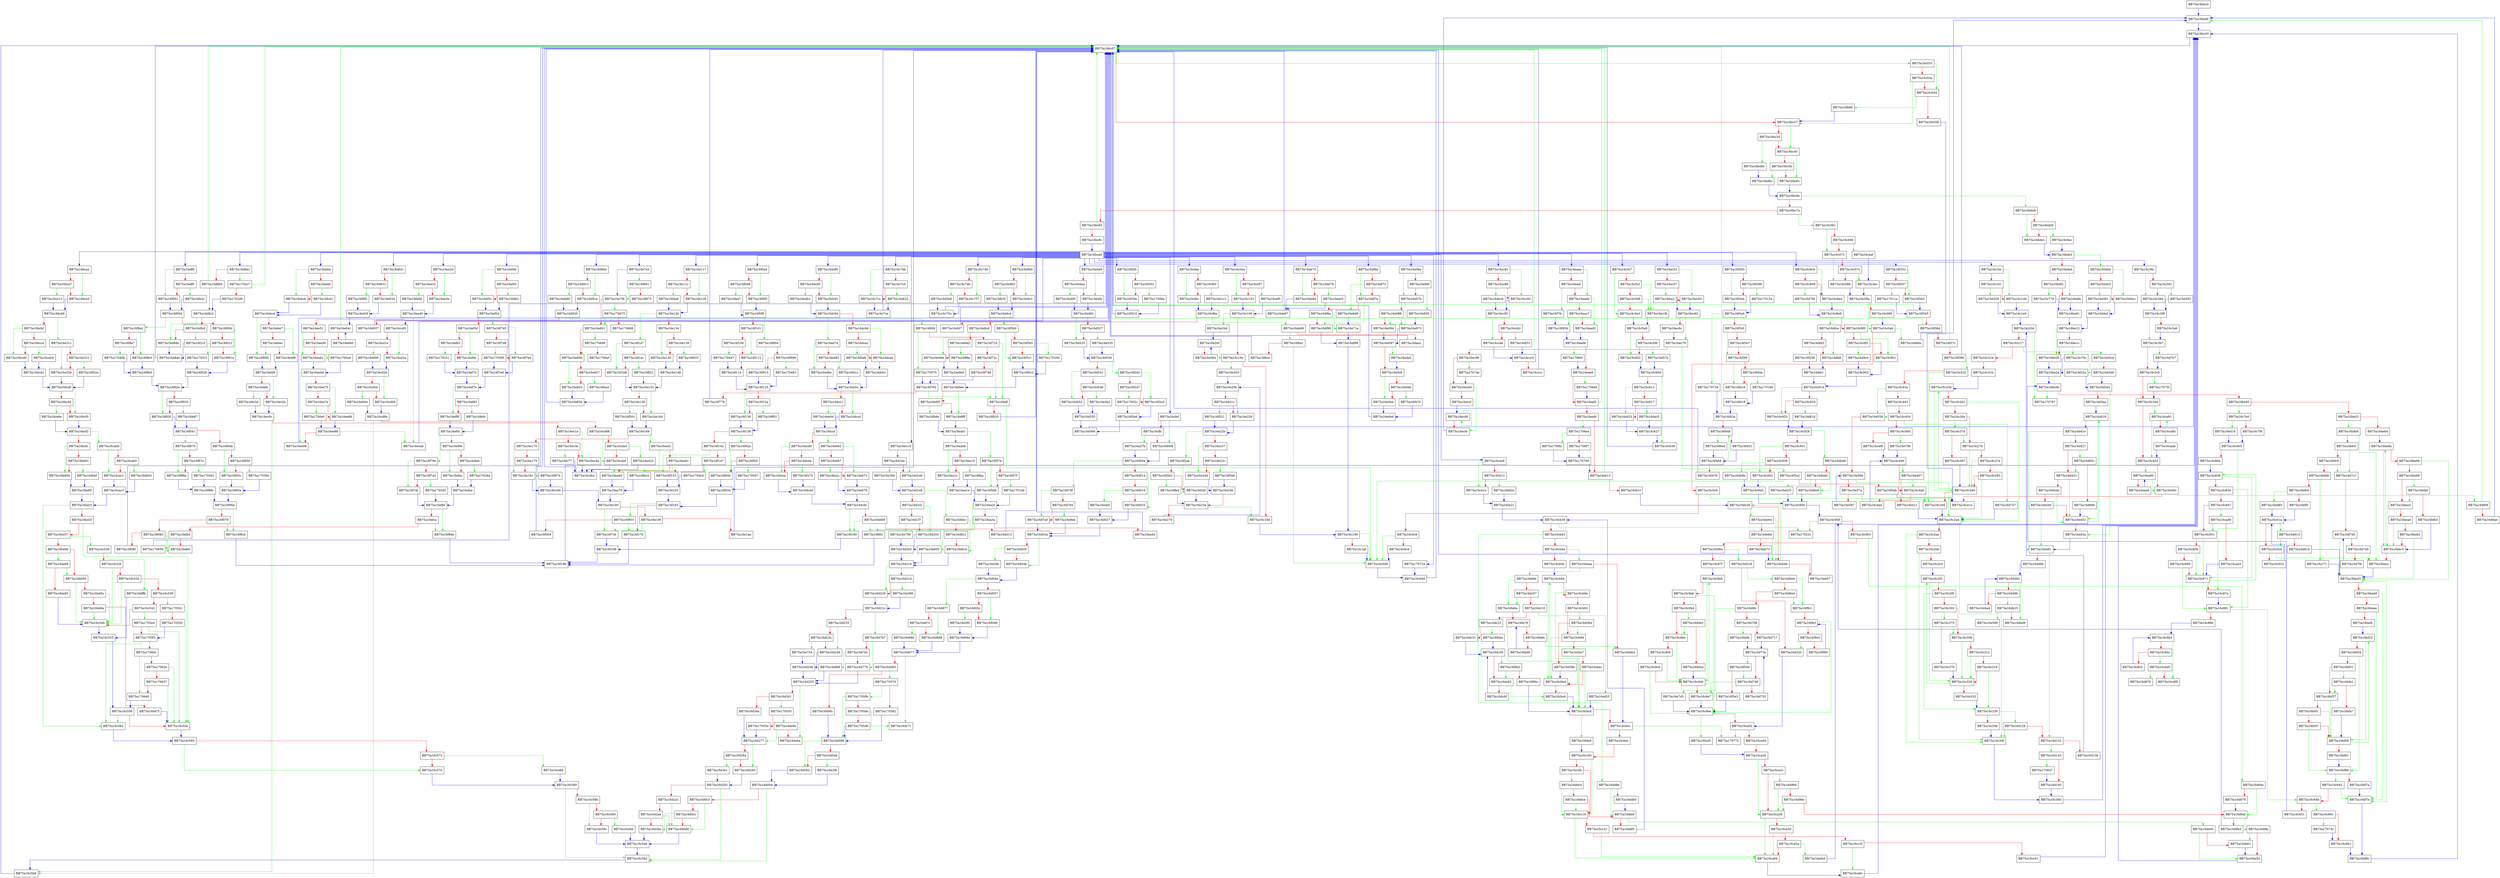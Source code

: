 digraph luaV_execute {
  node [shape="box"];
  graph [splines=ortho];
  BB75a16bbc0 -> BB75a16bbdf [color="blue"];
  BB75a16bbdf -> BB75a16bc03 [color="blue"];
  BB75a16bc03 -> BB75a16bc07 [color="blue"];
  BB75a16bc07 -> BB75a16c033 [color="green"];
  BB75a16bc07 -> BB75a16bc27 [color="red"];
  BB75a16bc27 -> BB75a16bc40 [color="green"];
  BB75a16bc27 -> BB75a16bc34 [color="red"];
  BB75a16bc34 -> BB75a16bd84 [color="green"];
  BB75a16bc34 -> BB75a16bc40 [color="red"];
  BB75a16bc40 -> BB75a16bc6c [color="green"];
  BB75a16bc40 -> BB75a16bc5b [color="red"];
  BB75a16bc5b -> BB75a16bdbc [color="green"];
  BB75a16bc5b -> BB75a16bc6c [color="red"];
  BB75a16bc6c -> BB75a16bc6e [color="blue"];
  BB75a16bc6e -> BB75a16bdc8 [color="green"];
  BB75a16bc6e -> BB75a16bc7a [color="red"];
  BB75a16bc7a -> BB75a16c061 [color="green"];
  BB75a16bc7a -> BB75a16bc83 [color="red"];
  BB75a16bc83 -> BB75a16bc07 [color="green"];
  BB75a16bc83 -> BB75a16bc8c [color="red"];
  BB75a16bc8c -> BB75a16bca0 [color="blue"];
  BB75a16bca0 -> BB75a16c7bb [color="blue"];
  BB75a16bca0 -> BB75a16c746 [color="blue"];
  BB75a16bca0 -> BB75a16cc81 [color="blue"];
  BB75a16bca0 -> BB75a16e62c [color="blue"];
  BB75a16bca0 -> BB75a16f2fd [color="blue"];
  BB75a16bca0 -> BB75a16c1bc [color="blue"];
  BB75a16bca0 -> BB75a16bc07 [color="blue"];
  BB75a16bca0 -> BB75a16cae8 [color="blue"];
  BB75a16bca0 -> BB75a16f332 [color="blue"];
  BB75a16bca0 -> BB75a16c8cb [color="blue"];
  BB75a16bca0 -> BB75a16df6d [color="blue"];
  BB75a16bca0 -> BB75a16d4e9 [color="blue"];
  BB75a16bca0 -> BB75a16dc80 [color="blue"];
  BB75a16bca0 -> BB75a16e117 [color="blue"];
  BB75a16bca0 -> BB75a16e9b0 [color="blue"];
  BB75a16bca0 -> BB75a16ef40 [color="blue"];
  BB75a16bca0 -> BB75a16eff0 [color="blue"];
  BB75a16bca0 -> BB75a16f0e4 [color="blue"];
  BB75a16bca0 -> BB75a16d90d [color="blue"];
  BB75a16bca0 -> BB75a16ee2d [color="blue"];
  BB75a16bca0 -> BB75a16cfab [color="blue"];
  BB75a16bca0 -> BB75a16e06a [color="blue"];
  BB75a16bca0 -> BB75a16de73 [color="blue"];
  BB75a16bca0 -> BB75a16bca2 [color="blue"];
  BB75a16bca0 -> BB75a16d1cd [color="blue"];
  BB75a16bca0 -> BB75a16cfef [color="blue"];
  BB75a16bca0 -> BB75a16c5c7 [color="blue"];
  BB75a16bca0 -> BB75a16ebba [color="blue"];
  BB75a16bca0 -> BB75a16ec52 [color="blue"];
  BB75a16bca0 -> BB75a16c38c [color="blue"];
  BB75a16bca0 -> BB75a16d8a1 [color="blue"];
  BB75a16bca0 -> BB75a16e7e3 [color="blue"];
  BB75a16bca0 -> BB75a16ccd5 [color="blue"];
  BB75a16bca0 -> BB75a16eaaa [color="blue"];
  BB75a16bca0 -> BB75a170724 [color="blue"];
  BB75a16bca0 -> BB75a16c0ea [color="blue"];
  BB75a16bca0 -> BB75a16f393 [color="blue"];
  BB75a16bca2 -> BB75a16bcb3 [color="green"];
  BB75a16bca2 -> BB75a16bca7 [color="red"];
  BB75a16bca7 -> BB75a16ce13 [color="green"];
  BB75a16bca7 -> BB75a16bcb3 [color="red"];
  BB75a16bcb3 -> BB75a16bcb6 [color="blue"];
  BB75a16bcb6 -> BB75a16e31c [color="green"];
  BB75a16bcb6 -> BB75a16bcbf [color="red"];
  BB75a16bcbf -> BB75a16bcd0 [color="green"];
  BB75a16bcbf -> BB75a16bcc4 [color="red"];
  BB75a16bcc4 -> BB75a16ceb4 [color="green"];
  BB75a16bcc4 -> BB75a16bcd0 [color="red"];
  BB75a16bcd0 -> BB75a16bcd2 [color="blue"];
  BB75a16bcd2 -> BB75a16bcdf [color="blue"];
  BB75a16bcdf -> BB75a16bcf0 [color="green"];
  BB75a16bcdf -> BB75a16bce4 [color="red"];
  BB75a16bce4 -> BB75a16ce6e [color="green"];
  BB75a16bce4 -> BB75a16bcf0 [color="red"];
  BB75a16bcf0 -> BB75a16bcf2 [color="blue"];
  BB75a16bcf2 -> BB75a16cab0 [color="green"];
  BB75a16bcf2 -> BB75a16bcfc [color="red"];
  BB75a16bcfc -> BB75a16bd0d [color="green"];
  BB75a16bcfc -> BB75a16bd01 [color="red"];
  BB75a16bd01 -> BB75a16d0ef [color="green"];
  BB75a16bd01 -> BB75a16bd0d [color="red"];
  BB75a16bd0d -> BB75a16bd0f [color="blue"];
  BB75a16bd0f -> BB75a16bd1f [color="blue"];
  BB75a16bd1f -> BB75a16c562 [color="green"];
  BB75a16bd1f -> BB75a16bd2f [color="red"];
  BB75a16bd2f -> BB75a16c55a [color="green"];
  BB75a16bd2f -> BB75a16bd37 [color="red"];
  BB75a16bd37 -> BB75a16c526 [color="green"];
  BB75a16bd37 -> BB75a16bd40 [color="red"];
  BB75a16bd40 -> BB75a16da89 [color="green"];
  BB75a16bd40 -> BB75a16bd50 [color="red"];
  BB75a16bd50 -> BB75a16c54b [color="green"];
  BB75a16bd50 -> BB75a16bd5e [color="red"];
  BB75a16bd5e -> BB75a16c54b [color="green"];
  BB75a16bd5e -> BB75a16bd6a [color="red"];
  BB75a16bd6a -> BB75a16c54b [color="green"];
  BB75a16bd6a -> BB75a16bd7f [color="red"];
  BB75a16bd7f -> BB75a16c55a [color="blue"];
  BB75a16bd84 -> BB75a16bdbc [color="blue"];
  BB75a16bdbc -> BB75a16bc6e [color="blue"];
  BB75a16bdc8 -> BB75a16bde1 [color="green"];
  BB75a16bdc8 -> BB75a16bdd5 [color="red"];
  BB75a16bdd5 -> BB75a16c6ec [color="green"];
  BB75a16bdd5 -> BB75a16bde1 [color="red"];
  BB75a16bde1 -> BB75a16bde3 [color="blue"];
  BB75a16bde3 -> BB75a16d4bb [color="green"];
  BB75a16bde3 -> BB75a16bded [color="red"];
  BB75a16bded -> BB75a16bdfe [color="green"];
  BB75a16bded -> BB75a16bdf2 [color="red"];
  BB75a16bdf2 -> BB75a16c77d [color="green"];
  BB75a16bdf2 -> BB75a16bdfe [color="red"];
  BB75a16bdfe -> BB75a16be01 [color="blue"];
  BB75a16be01 -> BB75a16be12 [color="blue"];
  BB75a16be12 -> BB75a16be28 [color="green"];
  BB75a16be12 -> BB75a16be1c [color="red"];
  BB75a16be1c -> BB75a16c70c [color="green"];
  BB75a16be1c -> BB75a16be28 [color="red"];
  BB75a16be28 -> BB75a16be2a [color="blue"];
  BB75a16be2a -> BB75a16be3b [color="blue"];
  BB75a16be3b -> BB75a170787 [color="green"];
  BB75a16be3b -> BB75a16be45 [color="red"];
  BB75a16be45 -> BB75a16c7ed [color="green"];
  BB75a16be45 -> BB75a16be53 [color="red"];
  BB75a16be53 -> BB75a16bfb8 [color="green"];
  BB75a16be53 -> BB75a16be64 [color="red"];
  BB75a16be64 -> BB75a16be8a [color="blue"];
  BB75a16be8a -> BB75a16bec3 [color="green"];
  BB75a16be8a -> BB75a16be90 [color="red"];
  BB75a16be90 -> BB75a16bed3 [color="green"];
  BB75a16be90 -> BB75a16be99 [color="red"];
  BB75a16be99 -> BB75a16bfa9 [color="green"];
  BB75a16be99 -> BB75a16bea3 [color="red"];
  BB75a16bea3 -> BB75a16bec3 [color="green"];
  BB75a16bea3 -> BB75a16bead [color="red"];
  BB75a16bead -> BB75a16bec3 [color="green"];
  BB75a16bead -> BB75a16beb2 [color="red"];
  BB75a16beb2 -> BB75a16bed3 [color="green"];
  BB75a16beb2 -> BB75a16bec3 [color="red"];
  BB75a16bec3 -> BB75a16be8a [color="green"];
  BB75a16bec3 -> BB75a16becc [color="red"];
  BB75a16becc -> BB75a16bed3 [color="blue"];
  BB75a16bed3 -> BB75a16bf7e [color="green"];
  BB75a16bed3 -> BB75a16bedd [color="red"];
  BB75a16bedd -> BB75a16bf7e [color="green"];
  BB75a16bedd -> BB75a16beea [color="red"];
  BB75a16beea -> BB75a16bf7e [color="green"];
  BB75a16beea -> BB75a16bef4 [color="red"];
  BB75a16bef4 -> BB75a16bf22 [color="blue"];
  BB75a16bf22 -> BB75a16bf58 [color="green"];
  BB75a16bf22 -> BB75a16bf28 [color="red"];
  BB75a16bf28 -> BB75a16bf68 [color="green"];
  BB75a16bf28 -> BB75a16bf31 [color="red"];
  BB75a16bf31 -> BB75a16bfa1 [color="green"];
  BB75a16bf31 -> BB75a16bf37 [color="red"];
  BB75a16bf37 -> BB75a16bf58 [color="green"];
  BB75a16bf37 -> BB75a16bf41 [color="red"];
  BB75a16bf41 -> BB75a16bf58 [color="green"];
  BB75a16bf41 -> BB75a16bf47 [color="red"];
  BB75a16bf47 -> BB75a16bf68 [color="green"];
  BB75a16bf47 -> BB75a16bf58 [color="red"];
  BB75a16bf58 -> BB75a16bf22 [color="green"];
  BB75a16bf58 -> BB75a16bf61 [color="red"];
  BB75a16bf61 -> BB75a16bf68 [color="blue"];
  BB75a16bf68 -> BB75a16c642 [color="green"];
  BB75a16bf68 -> BB75a16bf7a [color="red"];
  BB75a16bf7a -> BB75a16bf7e [color="blue"];
  BB75a16bf7e -> BB75a16bf8c [color="blue"];
  BB75a16bf8c -> BB75a16bc03 [color="blue"];
  BB75a16bfa1 -> BB75a16bf37 [color="green"];
  BB75a16bfa1 -> BB75a16bfa7 [color="red"];
  BB75a16bfa7 -> BB75a16bf58 [color="blue"];
  BB75a16bfa9 -> BB75a16bea3 [color="green"];
  BB75a16bfa9 -> BB75a16bfb3 [color="red"];
  BB75a16bfb3 -> BB75a16bec3 [color="blue"];
  BB75a16bfb8 -> BB75a16becc [color="green"];
  BB75a16bfb8 -> BB75a16bfc0 [color="red"];
  BB75a16bfc0 -> BB75a16d7c7 [color="green"];
  BB75a16bfc0 -> BB75a16bfc9 [color="red"];
  BB75a16bfc9 -> BB75a16d7c7 [color="green"];
  BB75a16bfc9 -> BB75a16bfd8 [color="red"];
  BB75a16bfd8 -> BB75a16cc71 [color="green"];
  BB75a16bfd8 -> BB75a16bfe4 [color="red"];
  BB75a16bfe4 -> BB75a16dd85 [color="green"];
  BB75a16bfe4 -> BB75a16bff3 [color="red"];
  BB75a16bff3 -> BB75a16c01a [color="blue"];
  BB75a16c01a -> BB75a16d613 [color="green"];
  BB75a16c01a -> BB75a16c024 [color="red"];
  BB75a16c024 -> BB75a16becc [color="green"];
  BB75a16c024 -> BB75a16c031 [color="red"];
  BB75a16c031 -> BB75a16c01a [color="blue"];
  BB75a16c033 -> BB75a16c042 [color="green"];
  BB75a16c033 -> BB75a16c03a [color="red"];
  BB75a16c03a -> BB75a16bc27 [color="green"];
  BB75a16c03a -> BB75a16c042 [color="red"];
  BB75a16c042 -> BB75a16f690 [color="green"];
  BB75a16c042 -> BB75a16c058 [color="red"];
  BB75a16c058 -> BB75a16c41e [color="blue"];
  BB75a16c061 -> BB75a16c072 [color="green"];
  BB75a16c061 -> BB75a16c066 [color="red"];
  BB75a16c066 -> BB75a16c4af [color="green"];
  BB75a16c066 -> BB75a16c072 [color="red"];
  BB75a16c072 -> BB75a16c088 [color="green"];
  BB75a16c072 -> BB75a16c07c [color="red"];
  BB75a16c07c -> BB75a16c4ec [color="green"];
  BB75a16c07c -> BB75a16c088 [color="red"];
  BB75a16c088 -> BB75a16c08a [color="blue"];
  BB75a16c08a -> BB75a16c0a6 [color="green"];
  BB75a16c08a -> BB75a16c099 [color="red"];
  BB75a16c099 -> BB75a16c0a6 [color="blue"];
  BB75a16c0a6 -> BB75a16d66b [color="green"];
  BB75a16c0a6 -> BB75a16c0c0 [color="red"];
  BB75a16c0c0 -> BB75a16c41e [color="green"];
  BB75a16c0c0 -> BB75a16c0c9 [color="red"];
  BB75a16c0c9 -> BB75a16c0d9 [color="green"];
  BB75a16c0c9 -> BB75a16c0cd [color="red"];
  BB75a16c0cd -> BB75a16c0d9 [color="blue"];
  BB75a16c0d9 -> BB75a16c0dd [color="blue"];
  BB75a16c0dd -> BB75a16bc07 [color="blue"];
  BB75a16c0ea -> BB75a16c103 [color="green"];
  BB75a16c0ea -> BB75a16c0f7 [color="red"];
  BB75a16c0f7 -> BB75a16cef0 [color="green"];
  BB75a16c0f7 -> BB75a16c103 [color="red"];
  BB75a16c103 -> BB75a16c106 [color="blue"];
  BB75a16c106 -> BB75a16e344 [color="green"];
  BB75a16c106 -> BB75a16c16e [color="red"];
  BB75a16c16e -> BB75a16e203 [color="green"];
  BB75a16c16e -> BB75a16c18d [color="red"];
  BB75a16c18d -> BB75a16c199 [color="blue"];
  BB75a16c199 -> BB75a16c0d9 [color="green"];
  BB75a16c199 -> BB75a16c1af [color="red"];
  BB75a16c1af -> BB75a16c0d9 [color="blue"];
  BB75a16c1bc -> BB75a16c1dd [color="green"];
  BB75a16c1bc -> BB75a16c1d1 [color="red"];
  BB75a16c1d1 -> BB75a16d329 [color="green"];
  BB75a16c1d1 -> BB75a16c1dd [color="red"];
  BB75a16c1dd -> BB75a16c1e0 [color="blue"];
  BB75a16c1e0 -> BB75a16c20d [color="blue"];
  BB75a16c20d -> BB75a170787 [color="green"];
  BB75a16c20d -> BB75a16c217 [color="red"];
  BB75a16c217 -> BB75a16d3cd [color="green"];
  BB75a16c217 -> BB75a16c224 [color="red"];
  BB75a16c224 -> BB75a16c432 [color="green"];
  BB75a16c224 -> BB75a16c234 [color="red"];
  BB75a16c234 -> BB75a16c25b [color="blue"];
  BB75a16c25b -> BB75a16c294 [color="green"];
  BB75a16c25b -> BB75a16c261 [color="red"];
  BB75a16c261 -> BB75a16c2a4 [color="green"];
  BB75a16c261 -> BB75a16c26a [color="red"];
  BB75a16c26a -> BB75a16c37d [color="green"];
  BB75a16c26a -> BB75a16c274 [color="red"];
  BB75a16c274 -> BB75a16c294 [color="green"];
  BB75a16c274 -> BB75a16c27e [color="red"];
  BB75a16c27e -> BB75a16c294 [color="green"];
  BB75a16c27e -> BB75a16c283 [color="red"];
  BB75a16c283 -> BB75a16c2a4 [color="green"];
  BB75a16c283 -> BB75a16c294 [color="red"];
  BB75a16c294 -> BB75a16c25b [color="green"];
  BB75a16c294 -> BB75a16c29d [color="red"];
  BB75a16c29d -> BB75a16c2a4 [color="blue"];
  BB75a16c2a4 -> BB75a16c34f [color="green"];
  BB75a16c2a4 -> BB75a16c2ae [color="red"];
  BB75a16c2ae -> BB75a16c34f [color="green"];
  BB75a16c2ae -> BB75a16c2bb [color="red"];
  BB75a16c2bb -> BB75a16c34f [color="green"];
  BB75a16c2bb -> BB75a16c2c5 [color="red"];
  BB75a16c2c5 -> BB75a16c2f3 [color="blue"];
  BB75a16c2f3 -> BB75a16c329 [color="green"];
  BB75a16c2f3 -> BB75a16c2f9 [color="red"];
  BB75a16c2f9 -> BB75a16c339 [color="green"];
  BB75a16c2f9 -> BB75a16c302 [color="red"];
  BB75a16c302 -> BB75a16c375 [color="green"];
  BB75a16c302 -> BB75a16c308 [color="red"];
  BB75a16c308 -> BB75a16c329 [color="green"];
  BB75a16c308 -> BB75a16c312 [color="red"];
  BB75a16c312 -> BB75a16c329 [color="green"];
  BB75a16c312 -> BB75a16c318 [color="red"];
  BB75a16c318 -> BB75a16c339 [color="green"];
  BB75a16c318 -> BB75a16c329 [color="red"];
  BB75a16c329 -> BB75a16c2f3 [color="green"];
  BB75a16c329 -> BB75a16c332 [color="red"];
  BB75a16c332 -> BB75a16c339 [color="blue"];
  BB75a16c339 -> BB75a16d129 [color="green"];
  BB75a16c339 -> BB75a16c34b [color="red"];
  BB75a16c34b -> BB75a16c34f [color="blue"];
  BB75a16c34f -> BB75a16c360 [color="blue"];
  BB75a16c360 -> BB75a16bc03 [color="blue"];
  BB75a16c375 -> BB75a16c308 [color="green"];
  BB75a16c375 -> BB75a16c37b [color="red"];
  BB75a16c37b -> BB75a16c329 [color="blue"];
  BB75a16c37d -> BB75a16c274 [color="green"];
  BB75a16c37d -> BB75a16c387 [color="red"];
  BB75a16c387 -> BB75a16c294 [color="blue"];
  BB75a16c38c -> BB75a16c39d [color="green"];
  BB75a16c38c -> BB75a16c391 [color="red"];
  BB75a16c391 -> BB75a16d393 [color="green"];
  BB75a16c391 -> BB75a16c39d [color="red"];
  BB75a16c39d -> BB75a16c39f [color="blue"];
  BB75a16c39f -> BB75a16c3b7 [color="green"];
  BB75a16c39f -> BB75a16c3a6 [color="red"];
  BB75a16c3a6 -> BB75a16c3b7 [color="blue"];
  BB75a16c3b7 -> BB75a16d7b7 [color="green"];
  BB75a16c3b7 -> BB75a16c3c5 [color="red"];
  BB75a16c3c5 -> BB75a17075f [color="green"];
  BB75a16c3c5 -> BB75a16c3d4 [color="red"];
  BB75a16c3d4 -> BB75a16ca81 [color="green"];
  BB75a16c3d4 -> BB75a16c403 [color="red"];
  BB75a16c403 -> BB75a16ea90 [color="green"];
  BB75a16c403 -> BB75a16c40c [color="red"];
  BB75a16c40c -> BB75a16d69f [color="green"];
  BB75a16c40c -> BB75a16c41e [color="red"];
  BB75a16c432 -> BB75a16c29d [color="green"];
  BB75a16c432 -> BB75a16c43a [color="red"];
  BB75a16c43a -> BB75a16e558 [color="green"];
  BB75a16c43a -> BB75a16c443 [color="red"];
  BB75a16c443 -> BB75a16e558 [color="green"];
  BB75a16c443 -> BB75a16c454 [color="red"];
  BB75a16c454 -> BB75a16d757 [color="green"];
  BB75a16c454 -> BB75a16c460 [color="red"];
  BB75a16c460 -> BB75a16e790 [color="green"];
  BB75a16c460 -> BB75a16c46f [color="red"];
  BB75a16c46f -> BB75a16c496 [color="blue"];
  BB75a16c496 -> BB75a16e407 [color="green"];
  BB75a16c496 -> BB75a16c4a0 [color="red"];
  BB75a16c4a0 -> BB75a16c29d [color="green"];
  BB75a16c4a0 -> BB75a16c4ad [color="red"];
  BB75a16c4ad -> BB75a16c496 [color="blue"];
  BB75a16c4af -> BB75a16c4ec [color="blue"];
  BB75a16c4ec -> BB75a16c08a [color="blue"];
  BB75a16c526 -> BB75a16dffb [color="green"];
  BB75a16c526 -> BB75a16c52f [color="red"];
  BB75a16c52f -> BB75a16c54b [color="green"];
  BB75a16c52f -> BB75a16c534 [color="red"];
  BB75a16c534 -> BB75a16c54b [color="green"];
  BB75a16c534 -> BB75a16c539 [color="red"];
  BB75a16c539 -> BB75a170541 [color="green"];
  BB75a16c539 -> BB75a16c542 [color="red"];
  BB75a16c542 -> BB75a1705e4 [color="green"];
  BB75a16c542 -> BB75a16c54b [color="red"];
  BB75a16c54b -> BB75a16c553 [color="blue"];
  BB75a16c553 -> BB75a16c556 [color="blue"];
  BB75a16c556 -> BB75a16c562 [color="green"];
  BB75a16c556 -> BB75a16c55a [color="red"];
  BB75a16c55a -> BB75a16c565 [color="blue"];
  BB75a16c562 -> BB75a16c565 [color="blue"];
  BB75a16c565 -> BB75a16c57e [color="green"];
  BB75a16c565 -> BB75a16c572 [color="red"];
  BB75a16c572 -> BB75a16ce8e [color="green"];
  BB75a16c572 -> BB75a16c57e [color="red"];
  BB75a16c57e -> BB75a16c580 [color="blue"];
  BB75a16c580 -> BB75a16c5b2 [color="green"];
  BB75a16c580 -> BB75a16c58b [color="red"];
  BB75a16c58b -> BB75a16c59c [color="green"];
  BB75a16c58b -> BB75a16c590 [color="red"];
  BB75a16c590 -> BB75a16cf4b [color="green"];
  BB75a16c590 -> BB75a16c59c [color="red"];
  BB75a16c59c -> BB75a16c5a0 [color="blue"];
  BB75a16c5a0 -> BB75a16c5b2 [color="blue"];
  BB75a16c5b2 -> BB75a16c5b6 [color="blue"];
  BB75a16c5b6 -> BB75a16bc07 [color="blue"];
  BB75a16c5c7 -> BB75a16c5e3 [color="green"];
  BB75a16c5c7 -> BB75a16c5cf [color="red"];
  BB75a16c5cf -> BB75a16e1fb [color="green"];
  BB75a16c5cf -> BB75a16c5d8 [color="red"];
  BB75a16c5d8 -> BB75a16e1fb [color="green"];
  BB75a16c5d8 -> BB75a16c5e3 [color="red"];
  BB75a16c5e3 -> BB75a16c5e9 [color="blue"];
  BB75a16c5e9 -> BB75a16c602 [color="green"];
  BB75a16c5e9 -> BB75a16c5f6 [color="red"];
  BB75a16c5f6 -> BB75a16d57e [color="green"];
  BB75a16c5f6 -> BB75a16c602 [color="red"];
  BB75a16c602 -> BB75a16c604 [color="blue"];
  BB75a16c604 -> BB75a16c639 [color="green"];
  BB75a16c604 -> BB75a16c612 [color="red"];
  BB75a16c612 -> BB75a16c623 [color="green"];
  BB75a16c612 -> BB75a16c617 [color="red"];
  BB75a16c617 -> BB75a16dac5 [color="green"];
  BB75a16c617 -> BB75a16c623 [color="red"];
  BB75a16c623 -> BB75a16c627 [color="blue"];
  BB75a16c627 -> BB75a16c639 [color="blue"];
  BB75a16c639 -> BB75a16bc07 [color="blue"];
  BB75a16c642 -> BB75a16bf7e [color="green"];
  BB75a16c642 -> BB75a16c64b [color="red"];
  BB75a16c64b -> BB75a16c661 [color="green"];
  BB75a16c64b -> BB75a16c651 [color="red"];
  BB75a16c651 -> BB75a16be3b [color="blue"];
  BB75a16c661 -> BB75a17073c [color="green"];
  BB75a16c661 -> BB75a16c6b1 [color="red"];
  BB75a16c6b1 -> BB75a16bf8c [color="blue"];
  BB75a16c6ec -> BB75a16bde3 [color="blue"];
  BB75a16c70c -> BB75a16be2a [color="blue"];
  BB75a16c746 -> BB75a16c757 [color="green"];
  BB75a16c746 -> BB75a16c74b [color="red"];
  BB75a16c74b -> BB75a16d5b8 [color="green"];
  BB75a16c74b -> BB75a16c757 [color="red"];
  BB75a16c757 -> BB75a16c75a [color="blue"];
  BB75a16c75a -> BB75a16bc07 [color="blue"];
  BB75a16c77d -> BB75a16be01 [color="blue"];
  BB75a16c7bb -> BB75a16c7cc [color="green"];
  BB75a16c7bb -> BB75a16c7c0 [color="red"];
  BB75a16c7c0 -> BB75a16d622 [color="green"];
  BB75a16c7c0 -> BB75a16c7cc [color="red"];
  BB75a16c7cc -> BB75a16c7ce [color="blue"];
  BB75a16c7ce -> BB75a16bc07 [color="blue"];
  BB75a16c7ed -> BB75a16e416 [color="green"];
  BB75a16c7ed -> BB75a16c7f6 [color="red"];
  BB75a16c7f6 -> BB75a16c805 [color="blue"];
  BB75a16c805 -> BB75a16c87a [color="green"];
  BB75a16c805 -> BB75a16c80a [color="red"];
  BB75a16c80a -> BB75a16c838 [color="blue"];
  BB75a16c838 -> BB75a16c871 [color="green"];
  BB75a16c838 -> BB75a16c83e [color="red"];
  BB75a16c83e -> BB75a16c881 [color="green"];
  BB75a16c83e -> BB75a16c847 [color="red"];
  BB75a16c847 -> BB75a16cad9 [color="green"];
  BB75a16c847 -> BB75a16c851 [color="red"];
  BB75a16c851 -> BB75a16c871 [color="green"];
  BB75a16c851 -> BB75a16c85b [color="red"];
  BB75a16c85b -> BB75a16c871 [color="green"];
  BB75a16c85b -> BB75a16c860 [color="red"];
  BB75a16c860 -> BB75a16c881 [color="green"];
  BB75a16c860 -> BB75a16c871 [color="red"];
  BB75a16c871 -> BB75a16c838 [color="green"];
  BB75a16c871 -> BB75a16c87a [color="red"];
  BB75a16c87a -> BB75a16c881 [color="blue"];
  BB75a16c881 -> BB75a16c64b [color="green"];
  BB75a16c881 -> BB75a16c88b [color="red"];
  BB75a16c88b -> BB75a16c8b3 [color="blue"];
  BB75a16c8b3 -> BB75a16cdf9 [color="green"];
  BB75a16c8b3 -> BB75a16c8bc [color="red"];
  BB75a16c8bc -> BB75a16cdd5 [color="green"];
  BB75a16c8bc -> BB75a16c8c5 [color="red"];
  BB75a16c8c5 -> BB75a16c8b3 [color="blue"];
  BB75a16c8cb -> BB75a16c8e4 [color="green"];
  BB75a16c8cb -> BB75a16c8d8 [color="red"];
  BB75a16c8d8 -> BB75a16d7fd [color="green"];
  BB75a16c8d8 -> BB75a16c8e4 [color="red"];
  BB75a16c8e4 -> BB75a16c8e6 [color="blue"];
  BB75a16c8e6 -> BB75a16dfce [color="green"];
  BB75a16c8e6 -> BB75a16c8f0 [color="red"];
  BB75a16c8f0 -> BB75a16c901 [color="green"];
  BB75a16c8f0 -> BB75a16c8f5 [color="red"];
  BB75a16c8f5 -> BB75a16d9c0 [color="green"];
  BB75a16c8f5 -> BB75a16c901 [color="red"];
  BB75a16c901 -> BB75a16c903 [color="blue"];
  BB75a16c903 -> BB75a16c914 [color="blue"];
  BB75a16c914 -> BB75a16c925 [color="green"];
  BB75a16c914 -> BB75a16c919 [color="red"];
  BB75a16c919 -> BB75a16d81d [color="green"];
  BB75a16c919 -> BB75a16c925 [color="red"];
  BB75a16c925 -> BB75a16c928 [color="blue"];
  BB75a16c928 -> BB75a16dbd8 [color="green"];
  BB75a16c928 -> BB75a16c931 [color="red"];
  BB75a16c931 -> BB75a16c942 [color="green"];
  BB75a16c931 -> BB75a16c936 [color="red"];
  BB75a16c936 -> BB75a16db9b [color="green"];
  BB75a16c936 -> BB75a16c942 [color="red"];
  BB75a16c942 -> BB75a16c945 [color="blue"];
  BB75a16c945 -> BB75a16c956 [color="blue"];
  BB75a16c956 -> BB75a16c959 [color="blue"];
  BB75a16c959 -> BB75a17023c [color="green"];
  BB75a16c959 -> BB75a16c963 [color="red"];
  BB75a16c963 -> BB75a16d94e [color="green"];
  BB75a16c963 -> BB75a16c96e [color="red"];
  BB75a16c96e -> BB75a16d318 [color="green"];
  BB75a16c96e -> BB75a16c97f [color="red"];
  BB75a16c97f -> BB75a16c9a5 [color="blue"];
  BB75a16c9a5 -> BB75a16c9de [color="green"];
  BB75a16c9a5 -> BB75a16c9ab [color="red"];
  BB75a16c9ab -> BB75a16c9ee [color="green"];
  BB75a16c9ab -> BB75a16c9b4 [color="red"];
  BB75a16c9b4 -> BB75a16d0e0 [color="green"];
  BB75a16c9b4 -> BB75a16c9be [color="red"];
  BB75a16c9be -> BB75a16c9de [color="green"];
  BB75a16c9be -> BB75a16c9c8 [color="red"];
  BB75a16c9c8 -> BB75a16c9de [color="green"];
  BB75a16c9c8 -> BB75a16c9cd [color="red"];
  BB75a16c9cd -> BB75a16c9ee [color="green"];
  BB75a16c9cd -> BB75a16c9de [color="red"];
  BB75a16c9de -> BB75a16c9a5 [color="green"];
  BB75a16c9de -> BB75a16c9e7 [color="red"];
  BB75a16c9e7 -> BB75a16c9ee [color="blue"];
  BB75a16c9ee -> BB75a16fcd5 [color="green"];
  BB75a16c9ee -> BB75a16ca02 [color="red"];
  BB75a16ca02 -> BB75a170772 [color="green"];
  BB75a16ca02 -> BB75a16ca0d [color="red"];
  BB75a16ca0d -> BB75a16ca26 [color="red"];
  BB75a16ca26 -> BB75a16ca39 [color="green"];
  BB75a16ca26 -> BB75a16ca2c [color="red"];
  BB75a16ca2c -> BB75a16d984 [color="green"];
  BB75a16ca2c -> BB75a16ca39 [color="red"];
  BB75a16ca39 -> BB75a16ca64 [color="green"];
  BB75a16ca39 -> BB75a16ca50 [color="red"];
  BB75a16ca50 -> BB75a16ca64 [color="green"];
  BB75a16ca50 -> BB75a16ca5a [color="red"];
  BB75a16ca5a -> BB75a16eebd [color="green"];
  BB75a16ca5a -> BB75a16ca64 [color="red"];
  BB75a16ca64 -> BB75a16ca6c [color="blue"];
  BB75a16ca6c -> BB75a16bc03 [color="blue"];
  BB75a16ca81 -> BB75a16c403 [color="green"];
  BB75a16ca81 -> BB75a16ca8b [color="red"];
  BB75a16ca8b -> BB75a16ca81 [color="green"];
  BB75a16ca8b -> BB75a16caab [color="red"];
  BB75a16caab -> BB75a16c403 [color="blue"];
  BB75a16cab0 -> BB75a16cac1 [color="green"];
  BB75a16cab0 -> BB75a16cab5 [color="red"];
  BB75a16cab5 -> BB75a16db63 [color="green"];
  BB75a16cab5 -> BB75a16cac1 [color="red"];
  BB75a16cac1 -> BB75a16cac3 [color="blue"];
  BB75a16cac3 -> BB75a16bd1f [color="blue"];
  BB75a16cad9 -> BB75a16c851 [color="green"];
  BB75a16cad9 -> BB75a16cae3 [color="red"];
  BB75a16cae3 -> BB75a16c871 [color="blue"];
  BB75a16cae8 -> BB75a16cb1e [color="green"];
  BB75a16cae8 -> BB75a16cb12 [color="red"];
  BB75a16cb12 -> BB75a16dd2a [color="green"];
  BB75a16cb12 -> BB75a16cb1e [color="red"];
  BB75a16cb1e -> BB75a16cb21 [color="blue"];
  BB75a16cb21 -> BB75a16cb39 [color="blue"];
  BB75a16cb39 -> BB75a17023c [color="green"];
  BB75a16cb39 -> BB75a16cb43 [color="red"];
  BB75a16cb43 -> BB75a16dd8e [color="green"];
  BB75a16cb43 -> BB75a16cb4e [color="red"];
  BB75a16cb4e -> BB75a16d4aa [color="green"];
  BB75a16cb4e -> BB75a16cb5e [color="red"];
  BB75a16cb5e -> BB75a16cb84 [color="blue"];
  BB75a16cb84 -> BB75a16cbbd [color="green"];
  BB75a16cb84 -> BB75a16cb8a [color="red"];
  BB75a16cb8a -> BB75a16cbcd [color="green"];
  BB75a16cb8a -> BB75a16cb93 [color="red"];
  BB75a16cb93 -> BB75a16d384 [color="green"];
  BB75a16cb93 -> BB75a16cb9d [color="red"];
  BB75a16cb9d -> BB75a16cbbd [color="green"];
  BB75a16cb9d -> BB75a16cba7 [color="red"];
  BB75a16cba7 -> BB75a16cbbd [color="green"];
  BB75a16cba7 -> BB75a16cbac [color="red"];
  BB75a16cbac -> BB75a16cbcd [color="green"];
  BB75a16cbac -> BB75a16cbbd [color="red"];
  BB75a16cbbd -> BB75a16cb84 [color="green"];
  BB75a16cbbd -> BB75a16cbc6 [color="red"];
  BB75a16cbc6 -> BB75a16cbcd [color="blue"];
  BB75a16cbcd -> BB75a16fda4 [color="green"];
  BB75a16cbcd -> BB75a16cbe1 [color="red"];
  BB75a16cbe1 -> BB75a170772 [color="green"];
  BB75a16cbe1 -> BB75a16cbec [color="red"];
  BB75a16cbec -> BB75a16cc05 [color="red"];
  BB75a16cc05 -> BB75a16cc18 [color="green"];
  BB75a16cc05 -> BB75a16cc0b [color="red"];
  BB75a16cc0b -> BB75a16ddc4 [color="green"];
  BB75a16cc0b -> BB75a16cc18 [color="red"];
  BB75a16cc18 -> BB75a16ca64 [color="green"];
  BB75a16cc18 -> BB75a16cc31 [color="red"];
  BB75a16cc31 -> BB75a16ca64 [color="green"];
  BB75a16cc31 -> BB75a16cc3f [color="red"];
  BB75a16cc3f -> BB75a16ca6c [color="green"];
  BB75a16cc3f -> BB75a16cc51 [color="red"];
  BB75a16cc51 -> BB75a16bc03 [color="blue"];
  BB75a16cc71 -> BB75a16bed3 [color="blue"];
  BB75a16cc81 -> BB75a16cc92 [color="green"];
  BB75a16cc81 -> BB75a16cc86 [color="red"];
  BB75a16cc86 -> BB75a16decd [color="green"];
  BB75a16cc86 -> BB75a16cc92 [color="red"];
  BB75a16cc92 -> BB75a16cc95 [color="blue"];
  BB75a16cc95 -> BB75a16ccbe [color="green"];
  BB75a16cc95 -> BB75a16ccb2 [color="red"];
  BB75a16ccb2 -> BB75a16df33 [color="green"];
  BB75a16ccb2 -> BB75a16ccbe [color="red"];
  BB75a16ccbe -> BB75a16ccc0 [color="blue"];
  BB75a16ccc0 -> BB75a16bc07 [color="green"];
  BB75a16ccc0 -> BB75a16cccc [color="red"];
  BB75a16cccc -> BB75a16bc07 [color="blue"];
  BB75a16ccd5 -> BB75a16cd2a [color="green"];
  BB75a16ccd5 -> BB75a16cd1e [color="red"];
  BB75a16cd1e -> BB75a16e006 [color="green"];
  BB75a16cd1e -> BB75a16cd2a [color="red"];
  BB75a16cd2a -> BB75a16cd2d [color="blue"];
  BB75a16cd2d -> BB75a16cd69 [color="green"];
  BB75a16cd2d -> BB75a16cd5d [color="red"];
  BB75a16cd5d -> BB75a16e044 [color="green"];
  BB75a16cd5d -> BB75a16cd69 [color="red"];
  BB75a16cd69 -> BB75a16cd6b [color="blue"];
  BB75a16cd6b -> BB75a16c5b6 [color="green"];
  BB75a16cd6b -> BB75a16cd88 [color="red"];
  BB75a16cd88 -> BB75a16cdaf [color="green"];
  BB75a16cd88 -> BB75a16cda3 [color="red"];
  BB75a16cda3 -> BB75a16e423 [color="green"];
  BB75a16cda3 -> BB75a16cdaf [color="red"];
  BB75a16cdaf -> BB75a16cdb2 [color="blue"];
  BB75a16cdb2 -> BB75a16bc07 [color="blue"];
  BB75a16cdd5 -> BB75a16d878 [color="green"];
  BB75a16cdd5 -> BB75a16cdf9 [color="red"];
  BB75a16ce13 -> BB75a16bcb6 [color="blue"];
  BB75a16ce6e -> BB75a16bcf2 [color="blue"];
  BB75a16ce8e -> BB75a16c580 [color="blue"];
  BB75a16ceb4 -> BB75a16bcd2 [color="blue"];
  BB75a16cef0 -> BB75a16c106 [color="blue"];
  BB75a16cf4b -> BB75a16c5a0 [color="blue"];
  BB75a16cfab -> BB75a16cfbc [color="green"];
  BB75a16cfab -> BB75a16cfb0 [color="red"];
  BB75a16cfb0 -> BB75a16e1c1 [color="green"];
  BB75a16cfb0 -> BB75a16cfbc [color="red"];
  BB75a16cfbc -> BB75a16cfbe [color="blue"];
  BB75a16cfbe -> BB75a16da98 [color="green"];
  BB75a16cfbe -> BB75a16cfd7 [color="red"];
  BB75a16cfd7 -> BB75a16bc07 [color="blue"];
  BB75a16cfef -> BB75a16d008 [color="green"];
  BB75a16cfef -> BB75a16cffc [color="red"];
  BB75a16cffc -> BB75a16e27b [color="green"];
  BB75a16cffc -> BB75a16d008 [color="red"];
  BB75a16d008 -> BB75a16d00a [color="blue"];
  BB75a16d00a -> BB75a16d78f [color="green"];
  BB75a16d00a -> BB75a16d014 [color="red"];
  BB75a16d014 -> BB75a16d025 [color="green"];
  BB75a16d014 -> BB75a16d019 [color="red"];
  BB75a16d019 -> BB75a16e4bf [color="green"];
  BB75a16d019 -> BB75a16d025 [color="red"];
  BB75a16d025 -> BB75a16d027 [color="blue"];
  BB75a16d027 -> BB75a16d03a [color="blue"];
  BB75a16d03a -> BB75a16d04b [color="green"];
  BB75a16d03a -> BB75a16d03f [color="red"];
  BB75a16d03f -> BB75a16e29b [color="green"];
  BB75a16d03f -> BB75a16d04b [color="red"];
  BB75a16d04b -> BB75a16d04e [color="blue"];
  BB75a16d04e -> BB75a16d677 [color="green"];
  BB75a16d04e -> BB75a16d057 [color="red"];
  BB75a16d057 -> BB75a16d068 [color="green"];
  BB75a16d057 -> BB75a16d05c [color="red"];
  BB75a16d05c -> BB75a16e5f0 [color="green"];
  BB75a16d05c -> BB75a16d068 [color="red"];
  BB75a16d068 -> BB75a16d06a [color="blue"];
  BB75a16d06a -> BB75a16d077 [color="blue"];
  BB75a16d077 -> BB75a16dc71 [color="green"];
  BB75a16d077 -> BB75a16d083 [color="red"];
  BB75a16d083 -> BB75a17057d [color="green"];
  BB75a16d083 -> BB75a16d08c [color="red"];
  BB75a16d08c -> BB75a16d099 [color="blue"];
  BB75a16d099 -> BB75a16d0b2 [color="green"];
  BB75a16d099 -> BB75a16d0a6 [color="red"];
  BB75a16d0a6 -> BB75a16e2f6 [color="green"];
  BB75a16d0a6 -> BB75a16d0b2 [color="red"];
  BB75a16d0b2 -> BB75a16d0b4 [color="blue"];
  BB75a16d0b4 -> BB75a16c5b2 [color="green"];
  BB75a16d0b4 -> BB75a16d0c3 [color="red"];
  BB75a16d0c3 -> BB75a16d0d8 [color="green"];
  BB75a16d0c3 -> BB75a16d0cc [color="red"];
  BB75a16d0cc -> BB75a16d2ba [color="green"];
  BB75a16d0cc -> BB75a16d0d8 [color="red"];
  BB75a16d0d8 -> BB75a16c5a0 [color="blue"];
  BB75a16d0e0 -> BB75a16c9be [color="green"];
  BB75a16d0e0 -> BB75a16d0ea [color="red"];
  BB75a16d0ea -> BB75a16c9de [color="blue"];
  BB75a16d0ef -> BB75a16bd0f [color="blue"];
  BB75a16d129 -> BB75a16c34f [color="green"];
  BB75a16d129 -> BB75a16d132 [color="red"];
  BB75a16d132 -> BB75a16d143 [color="green"];
  BB75a16d132 -> BB75a16d138 [color="red"];
  BB75a16d138 -> BB75a16c20d [color="blue"];
  BB75a16d143 -> BB75a170647 [color="green"];
  BB75a16d143 -> BB75a16d193 [color="red"];
  BB75a16d193 -> BB75a16c360 [color="blue"];
  BB75a16d1cd -> BB75a16d1e6 [color="green"];
  BB75a16d1cd -> BB75a16d1da [color="red"];
  BB75a16d1da -> BB75a16e366 [color="green"];
  BB75a16d1da -> BB75a16d1e6 [color="red"];
  BB75a16d1e6 -> BB75a16d1e8 [color="blue"];
  BB75a16d1e8 -> BB75a16d6bc [color="green"];
  BB75a16d1e8 -> BB75a16d1f2 [color="red"];
  BB75a16d1f2 -> BB75a16d203 [color="green"];
  BB75a16d1f2 -> BB75a16d1f7 [color="red"];
  BB75a16d1f7 -> BB75a16e799 [color="green"];
  BB75a16d1f7 -> BB75a16d203 [color="red"];
  BB75a16d203 -> BB75a16d205 [color="blue"];
  BB75a16d205 -> BB75a16d218 [color="blue"];
  BB75a16d218 -> BB75a16d229 [color="green"];
  BB75a16d218 -> BB75a16d21d [color="red"];
  BB75a16d21d -> BB75a16e386 [color="green"];
  BB75a16d21d -> BB75a16d229 [color="red"];
  BB75a16d229 -> BB75a16d22c [color="blue"];
  BB75a16d22c -> BB75a16d767 [color="green"];
  BB75a16d22c -> BB75a16d235 [color="red"];
  BB75a16d235 -> BB75a16d246 [color="green"];
  BB75a16d235 -> BB75a16d23a [color="red"];
  BB75a16d23a -> BB75a16e754 [color="green"];
  BB75a16d23a -> BB75a16d246 [color="red"];
  BB75a16d246 -> BB75a16d248 [color="blue"];
  BB75a16d248 -> BB75a16d255 [color="blue"];
  BB75a16d255 -> BB75a16debe [color="green"];
  BB75a16d255 -> BB75a16d261 [color="red"];
  BB75a16d261 -> BB75a170555 [color="green"];
  BB75a16d261 -> BB75a16d26a [color="red"];
  BB75a16d26a -> BB75a16d277 [color="blue"];
  BB75a16d277 -> BB75a16d290 [color="green"];
  BB75a16d277 -> BB75a16d284 [color="red"];
  BB75a16d284 -> BB75a16e3e1 [color="green"];
  BB75a16d284 -> BB75a16d290 [color="red"];
  BB75a16d290 -> BB75a16d292 [color="blue"];
  BB75a16d292 -> BB75a16c5b2 [color="green"];
  BB75a16d292 -> BB75a16d2a1 [color="red"];
  BB75a16d2a1 -> BB75a16d0d8 [color="green"];
  BB75a16d2a1 -> BB75a16d2ae [color="red"];
  BB75a16d2ae -> BB75a16d0d8 [color="green"];
  BB75a16d2ae -> BB75a16d2ba [color="red"];
  BB75a16d2ba -> BB75a16c5a0 [color="blue"];
  BB75a16d318 -> BB75a16d6e4 [color="green"];
  BB75a16d318 -> BB75a16d320 [color="red"];
  BB75a16d320 -> BB75a16ca02 [color="blue"];
  BB75a16d329 -> BB75a16c1e0 [color="blue"];
  BB75a16d384 -> BB75a16cb9d [color="green"];
  BB75a16d384 -> BB75a16d38e [color="red"];
  BB75a16d38e -> BB75a16cbbd [color="blue"];
  BB75a16d393 -> BB75a16c39f [color="blue"];
  BB75a16d3cd -> BB75a16f22a [color="green"];
  BB75a16d3cd -> BB75a16d3d6 [color="red"];
  BB75a16d3d6 -> BB75a16d3e5 [color="blue"];
  BB75a16d3e5 -> BB75a16d45a [color="green"];
  BB75a16d3e5 -> BB75a16d3ea [color="red"];
  BB75a16d3ea -> BB75a16d418 [color="blue"];
  BB75a16d418 -> BB75a16d451 [color="green"];
  BB75a16d418 -> BB75a16d41e [color="red"];
  BB75a16d41e -> BB75a16d461 [color="green"];
  BB75a16d41e -> BB75a16d427 [color="red"];
  BB75a16d427 -> BB75a16d65c [color="green"];
  BB75a16d427 -> BB75a16d431 [color="red"];
  BB75a16d431 -> BB75a16d451 [color="green"];
  BB75a16d431 -> BB75a16d43b [color="red"];
  BB75a16d43b -> BB75a16d451 [color="green"];
  BB75a16d43b -> BB75a16d440 [color="red"];
  BB75a16d440 -> BB75a16d461 [color="green"];
  BB75a16d440 -> BB75a16d451 [color="red"];
  BB75a16d451 -> BB75a16d418 [color="green"];
  BB75a16d451 -> BB75a16d45a [color="red"];
  BB75a16d45a -> BB75a16d461 [color="blue"];
  BB75a16d461 -> BB75a16d132 [color="green"];
  BB75a16d461 -> BB75a16d46b [color="red"];
  BB75a16d46b -> BB75a16d492 [color="blue"];
  BB75a16d492 -> BB75a16db49 [color="green"];
  BB75a16d492 -> BB75a16d49b [color="red"];
  BB75a16d49b -> BB75a16db25 [color="green"];
  BB75a16d49b -> BB75a16d4a4 [color="red"];
  BB75a16d4a4 -> BB75a16d492 [color="blue"];
  BB75a16d4aa -> BB75a16dbfe [color="green"];
  BB75a16d4aa -> BB75a16d4b2 [color="red"];
  BB75a16d4b2 -> BB75a16cbe1 [color="blue"];
  BB75a16d4bb -> BB75a16d4cc [color="green"];
  BB75a16d4bb -> BB75a16d4c0 [color="red"];
  BB75a16d4c0 -> BB75a16e481 [color="green"];
  BB75a16d4c0 -> BB75a16d4cc [color="red"];
  BB75a16d4cc -> BB75a16d4cf [color="blue"];
  BB75a16d4cf -> BB75a16be12 [color="blue"];
  BB75a16d4e9 -> BB75a16d4fa [color="green"];
  BB75a16d4e9 -> BB75a16d4ee [color="red"];
  BB75a16d4ee -> BB75a16e4f9 [color="green"];
  BB75a16d4ee -> BB75a16d4fa [color="red"];
  BB75a16d4fa -> BB75a16d4fd [color="blue"];
  BB75a16d4fd -> BB75a16d533 [color="green"];
  BB75a16d4fd -> BB75a16d527 [color="red"];
  BB75a16d527 -> BB75a16e535 [color="green"];
  BB75a16d527 -> BB75a16d533 [color="red"];
  BB75a16d533 -> BB75a16d536 [color="blue"];
  BB75a16d536 -> BB75a16f2d2 [color="green"];
  BB75a16d536 -> BB75a16d541 [color="red"];
  BB75a16d541 -> BB75a16d552 [color="green"];
  BB75a16d541 -> BB75a16d546 [color="red"];
  BB75a16d546 -> BB75a16e5b2 [color="green"];
  BB75a16d546 -> BB75a16d552 [color="red"];
  BB75a16d552 -> BB75a16d555 [color="blue"];
  BB75a16d555 -> BB75a16d566 [color="blue"];
  BB75a16d566 -> BB75a16bc03 [color="blue"];
  BB75a16d57e -> BB75a16c604 [color="blue"];
  BB75a16d5b8 -> BB75a16c75a [color="blue"];
  BB75a16d613 -> BB75a16c024 [color="green"];
  BB75a16d613 -> BB75a16d61d [color="red"];
  BB75a16d61d -> BB75a16bed3 [color="blue"];
  BB75a16d622 -> BB75a16c7ce [color="blue"];
  BB75a16d65c -> BB75a16d431 [color="green"];
  BB75a16d65c -> BB75a16d666 [color="red"];
  BB75a16d666 -> BB75a16d451 [color="blue"];
  BB75a16d66b -> BB75a16bbdf [color="blue"];
  BB75a16d677 -> BB75a16d688 [color="green"];
  BB75a16d677 -> BB75a16d67c [color="red"];
  BB75a16d67c -> BB75a16e68d [color="green"];
  BB75a16d67c -> BB75a16d688 [color="red"];
  BB75a16d688 -> BB75a16d077 [color="blue"];
  BB75a16d69f -> BB75a16bbdf [color="green"];
  BB75a16d69f -> BB75a16d6ab [color="red"];
  BB75a16d6ab -> BB75a16bbdf [color="blue"];
  BB75a16d6bc -> BB75a16d6cd [color="green"];
  BB75a16d6bc -> BB75a16d6c1 [color="red"];
  BB75a16d6c1 -> BB75a16e855 [color="green"];
  BB75a16d6c1 -> BB75a16d6cd [color="red"];
  BB75a16d6cd -> BB75a16d218 [color="blue"];
  BB75a16d6e4 -> BB75a16f9c1 [color="green"];
  BB75a16d6e4 -> BB75a16d6ed [color="red"];
  BB75a16d6ed -> BB75a16f9c1 [color="green"];
  BB75a16d6ed -> BB75a16d6fc [color="red"];
  BB75a16d6fc -> BB75a16e7d3 [color="green"];
  BB75a16d6fc -> BB75a16d708 [color="red"];
  BB75a16d708 -> BB75a16fa9b [color="green"];
  BB75a16d708 -> BB75a16d717 [color="red"];
  BB75a16d717 -> BB75a16d73e [color="blue"];
  BB75a16d73e -> BB75a16f5d9 [color="green"];
  BB75a16d73e -> BB75a16d748 [color="red"];
  BB75a16d748 -> BB75a16c9e7 [color="green"];
  BB75a16d748 -> BB75a16d755 [color="red"];
  BB75a16d755 -> BB75a16d73e [color="blue"];
  BB75a16d757 -> BB75a16c2a4 [color="blue"];
  BB75a16d767 -> BB75a16d778 [color="green"];
  BB75a16d767 -> BB75a16d76c [color="red"];
  BB75a16d76c -> BB75a16e89f [color="green"];
  BB75a16d76c -> BB75a16d778 [color="red"];
  BB75a16d778 -> BB75a16d255 [color="blue"];
  BB75a16d78f -> BB75a16d7a0 [color="green"];
  BB75a16d78f -> BB75a16d794 [color="red"];
  BB75a16d794 -> BB75a16e8eb [color="green"];
  BB75a16d794 -> BB75a16d7a0 [color="red"];
  BB75a16d7a0 -> BB75a16d03a [color="blue"];
  BB75a16d7b7 -> BB75a16c3c5 [color="blue"];
  BB75a16d7c7 -> BB75a16d7d5 [color="red"];
  BB75a16d7d5 -> BB75a16bed3 [color="green"];
  BB75a16d7d5 -> BB75a16d7e9 [color="red"];
  BB75a16d7e9 -> BB75a16becc [color="green"];
  BB75a16d7e9 -> BB75a16d7fb [color="red"];
  BB75a16d7fb -> BB75a16d7d5 [color="blue"];
  BB75a16d7fd -> BB75a16c8e6 [color="blue"];
  BB75a16d81d -> BB75a16c928 [color="blue"];
  BB75a16d8a1 -> BB75a1702c7 [color="green"];
  BB75a16d8a1 -> BB75a16d8b9 [color="red"];
  BB75a16d8b9 -> BB75a16bc07 [color="green"];
  BB75a16d8b9 -> BB75a16d8c2 [color="red"];
  BB75a16d8c2 -> BB75a16d8db [color="green"];
  BB75a16d8c2 -> BB75a16d8cf [color="red"];
  BB75a16d8cf -> BB75a16f1cf [color="green"];
  BB75a16d8cf -> BB75a16d8db [color="red"];
  BB75a16d8db -> BB75a16d8de [color="blue"];
  BB75a16d8de -> BB75a16bc07 [color="blue"];
  BB75a16d90d -> BB75a16d91e [color="green"];
  BB75a16d90d -> BB75a16d912 [color="red"];
  BB75a16d912 -> BB75a16eb80 [color="green"];
  BB75a16d912 -> BB75a16d91e [color="red"];
  BB75a16d91e -> BB75a16d920 [color="blue"];
  BB75a16d920 -> BB75a16f6f4 [color="green"];
  BB75a16d920 -> BB75a16d937 [color="red"];
  BB75a16d937 -> BB75a16bc07 [color="blue"];
  BB75a16d94e -> BB75a16d9af [color="green"];
  BB75a16d94e -> BB75a16d970 [color="red"];
  BB75a16d970 -> BB75a16d9af [color="blue"];
  BB75a16d984 -> BB75a16ca39 [color="green"];
  BB75a16d984 -> BB75a16d98e [color="red"];
  BB75a16d98e -> BB75a16ca39 [color="green"];
  BB75a16d98e -> BB75a16d9af [color="red"];
  BB75a16d9af -> BB75a16d9fa [color="green"];
  BB75a16d9af -> BB75a16d9b5 [color="red"];
  BB75a16d9b5 -> BB75a16c959 [color="blue"];
  BB75a16d9c0 -> BB75a16c903 [color="blue"];
  BB75a16d9fa -> BB75a16de61 [color="green"];
  BB75a16d9fa -> BB75a16da5d [color="red"];
  BB75a16da5d -> BB75a16bc03 [color="blue"];
  BB75a16da89 -> BB75a16bd50 [color="green"];
  BB75a16da89 -> BB75a16da93 [color="red"];
  BB75a16da93 -> BB75a16c54b [color="blue"];
  BB75a16da98 -> BB75a16f6a1 [color="green"];
  BB75a16da98 -> BB75a16daa1 [color="red"];
  BB75a16daa1 -> BB75a16bc07 [color="blue"];
  BB75a16dac5 -> BB75a16c627 [color="blue"];
  BB75a16db25 -> BB75a16e589 [color="green"];
  BB75a16db25 -> BB75a16db49 [color="red"];
  BB75a16db63 -> BB75a16cac3 [color="blue"];
  BB75a16db9b -> BB75a16c945 [color="blue"];
  BB75a16dbd8 -> BB75a16dbe9 [color="green"];
  BB75a16dbd8 -> BB75a16dbdd [color="red"];
  BB75a16dbdd -> BB75a16ed35 [color="green"];
  BB75a16dbdd -> BB75a16dbe9 [color="red"];
  BB75a16dbe9 -> BB75a16c956 [color="blue"];
  BB75a16dbfe -> BB75a16fa6a [color="green"];
  BB75a16dbfe -> BB75a16dc07 [color="red"];
  BB75a16dc07 -> BB75a16fa6a [color="green"];
  BB75a16dc07 -> BB75a16dc16 [color="red"];
  BB75a16dc16 -> BB75a16ed25 [color="green"];
  BB75a16dc16 -> BB75a16dc22 [color="red"];
  BB75a16dc22 -> BB75a16fbba [color="green"];
  BB75a16dc22 -> BB75a16dc31 [color="red"];
  BB75a16dc31 -> BB75a16dc58 [color="blue"];
  BB75a16dc58 -> BB75a16f9b2 [color="green"];
  BB75a16dc58 -> BB75a16dc62 [color="red"];
  BB75a16dc62 -> BB75a16cbc6 [color="green"];
  BB75a16dc62 -> BB75a16dc6f [color="red"];
  BB75a16dc6f -> BB75a16dc58 [color="blue"];
  BB75a16dc80 -> BB75a16dc91 [color="green"];
  BB75a16dc80 -> BB75a16dc85 [color="red"];
  BB75a16dc85 -> BB75a16edb2 [color="green"];
  BB75a16dc85 -> BB75a16dc91 [color="red"];
  BB75a16dc91 -> BB75a16dc94 [color="blue"];
  BB75a16dc94 -> BB75a16ed7d [color="green"];
  BB75a16dc94 -> BB75a16dc9d [color="red"];
  BB75a16dc9d -> BB75a16dcae [color="green"];
  BB75a16dc9d -> BB75a16dca2 [color="red"];
  BB75a16dca2 -> BB75a16f0a8 [color="green"];
  BB75a16dca2 -> BB75a16dcae [color="red"];
  BB75a16dcae -> BB75a16dcb1 [color="blue"];
  BB75a16dcb1 -> BB75a16dcbc [color="blue"];
  BB75a16dcbc -> BB75a16dccd [color="green"];
  BB75a16dcbc -> BB75a16dcc1 [color="red"];
  BB75a16dcc1 -> BB75a16ee0d [color="green"];
  BB75a16dcc1 -> BB75a16dccd [color="red"];
  BB75a16dccd -> BB75a16dccf [color="blue"];
  BB75a16dccf -> BB75a16e662 [color="green"];
  BB75a16dccf -> BB75a16dcd9 [color="red"];
  BB75a16dcd9 -> BB75a16dcea [color="green"];
  BB75a16dcd9 -> BB75a16dcde [color="red"];
  BB75a16dcde -> BB75a16f270 [color="green"];
  BB75a16dcde -> BB75a16dcea [color="red"];
  BB75a16dcea -> BB75a16dced [color="blue"];
  BB75a16dced -> BB75a16dcfe [color="blue"];
  BB75a16dcfe -> BB75a16f180 [color="green"];
  BB75a16dcfe -> BB75a16dd08 [color="red"];
  BB75a16dd08 -> BB75a16f180 [color="green"];
  BB75a16dd08 -> BB75a16dd13 [color="red"];
  BB75a16dd13 -> BB75a16bc07 [color="blue"];
  BB75a16dd2a -> BB75a16cb21 [color="blue"];
  BB75a16dd85 -> BB75a16c01a [color="blue"];
  BB75a16dd8e -> BB75a16ddef [color="green"];
  BB75a16dd8e -> BB75a16ddb0 [color="red"];
  BB75a16ddb0 -> BB75a16ddef [color="blue"];
  BB75a16ddc4 -> BB75a16cc18 [color="green"];
  BB75a16ddc4 -> BB75a16ddce [color="red"];
  BB75a16ddce -> BB75a16cc18 [color="green"];
  BB75a16ddce -> BB75a16ddef [color="red"];
  BB75a16ddef -> BB75a16de00 [color="green"];
  BB75a16ddef -> BB75a16ddf5 [color="red"];
  BB75a16ddf5 -> BB75a16cb39 [color="blue"];
  BB75a16de00 -> BB75a16da5d [color="green"];
  BB75a16de00 -> BB75a16de61 [color="red"];
  BB75a16de61 -> BB75a16da5d [color="blue"];
  BB75a16de73 -> BB75a16de84 [color="green"];
  BB75a16de73 -> BB75a16de78 [color="red"];
  BB75a16de78 -> BB75a16eee5 [color="green"];
  BB75a16de78 -> BB75a16de84 [color="red"];
  BB75a16de84 -> BB75a16de87 [color="blue"];
  BB75a16de87 -> BB75a16bc07 [color="blue"];
  BB75a16de9e -> BB75a16d277 [color="green"];
  BB75a16de9e -> BB75a16debe [color="red"];
  BB75a16decd -> BB75a16cc95 [color="blue"];
  BB75a16df33 -> BB75a16ccc0 [color="blue"];
  BB75a16df6d -> BB75a16df7e [color="green"];
  BB75a16df6d -> BB75a16df72 [color="red"];
  BB75a16df72 -> BB75a16e6d9 [color="green"];
  BB75a16df72 -> BB75a16df7e [color="red"];
  BB75a16df7e -> BB75a16df96 [color="green"];
  BB75a16df7e -> BB75a16df8a [color="red"];
  BB75a16df8a -> BB75a16e71a [color="green"];
  BB75a16df8a -> BB75a16df96 [color="red"];
  BB75a16df96 -> BB75a16df98 [color="blue"];
  BB75a16df98 -> BB75a16c199 [color="blue"];
  BB75a16dfce -> BB75a16dfdf [color="green"];
  BB75a16dfce -> BB75a16dfd3 [color="red"];
  BB75a16dfd3 -> BB75a16f236 [color="green"];
  BB75a16dfd3 -> BB75a16dfdf [color="red"];
  BB75a16dfdf -> BB75a16dfe1 [color="blue"];
  BB75a16dfe1 -> BB75a16c914 [color="blue"];
  BB75a16dffb -> BB75a16c553 [color="blue"];
  BB75a16e006 -> BB75a16cd2d [color="blue"];
  BB75a16e044 -> BB75a16cd6b [color="blue"];
  BB75a16e06a -> BB75a16e07b [color="green"];
  BB75a16e06a -> BB75a16e06f [color="red"];
  BB75a16e06f -> BB75a16e935 [color="green"];
  BB75a16e06f -> BB75a16e07b [color="red"];
  BB75a16e07b -> BB75a16e094 [color="green"];
  BB75a16e07b -> BB75a16e088 [color="red"];
  BB75a16e088 -> BB75a16e973 [color="green"];
  BB75a16e088 -> BB75a16e094 [color="red"];
  BB75a16e094 -> BB75a16e097 [color="blue"];
  BB75a16e097 -> BB75a16eda5 [color="green"];
  BB75a16e097 -> BB75a16e0c8 [color="red"];
  BB75a16e0c8 -> BB75a16e0ea [color="green"];
  BB75a16e0c8 -> BB75a16e0de [color="red"];
  BB75a16e0de -> BB75a16f47d [color="green"];
  BB75a16e0de -> BB75a16e0ea [color="red"];
  BB75a16e0ea -> BB75a16e0ed [color="blue"];
  BB75a16e0ed -> BB75a16bc07 [color="blue"];
  BB75a16e117 -> BB75a16e128 [color="green"];
  BB75a16e117 -> BB75a16e11c [color="red"];
  BB75a16e11c -> BB75a16f4a6 [color="green"];
  BB75a16e11c -> BB75a16e128 [color="red"];
  BB75a16e128 -> BB75a16e12b [color="blue"];
  BB75a16e12b -> BB75a16f1a7 [color="green"];
  BB75a16e12b -> BB75a16e134 [color="red"];
  BB75a16e134 -> BB75a16e145 [color="green"];
  BB75a16e134 -> BB75a16e139 [color="red"];
  BB75a16e139 -> BB75a16f625 [color="green"];
  BB75a16e139 -> BB75a16e145 [color="red"];
  BB75a16e145 -> BB75a16e148 [color="blue"];
  BB75a16e148 -> BB75a16e153 [color="blue"];
  BB75a16e153 -> BB75a16e164 [color="green"];
  BB75a16e153 -> BB75a16e158 [color="red"];
  BB75a16e158 -> BB75a16f501 [color="green"];
  BB75a16e158 -> BB75a16e164 [color="red"];
  BB75a16e164 -> BB75a16e166 [color="blue"];
  BB75a16e166 -> BB75a16ea5c [color="green"];
  BB75a16e166 -> BB75a16e170 [color="red"];
  BB75a16e170 -> BB75a16e181 [color="green"];
  BB75a16e170 -> BB75a16e175 [color="red"];
  BB75a16e175 -> BB75a16f974 [color="green"];
  BB75a16e175 -> BB75a16e181 [color="red"];
  BB75a16e181 -> BB75a16e184 [color="blue"];
  BB75a16e184 -> BB75a16e195 [color="blue"];
  BB75a16e195 -> BB75a16f7c6 [color="green"];
  BB75a16e195 -> BB75a16e19f [color="red"];
  BB75a16e19f -> BB75a16f7c6 [color="green"];
  BB75a16e19f -> BB75a16e1aa [color="red"];
  BB75a16e1aa -> BB75a16bc07 [color="blue"];
  BB75a16e1c1 -> BB75a16cfbe [color="blue"];
  BB75a16e1fb -> BB75a16c5e9 [color="blue"];
  BB75a16e203 -> BB75a16e20b [color="blue"];
  BB75a16e20b -> BB75a16e228 [color="green"];
  BB75a16e20b -> BB75a16e21c [color="red"];
  BB75a16e21c -> BB75a16f521 [color="green"];
  BB75a16e21c -> BB75a16e228 [color="red"];
  BB75a16e228 -> BB75a16e22b [color="blue"];
  BB75a16e22b -> BB75a16f2ae [color="green"];
  BB75a16e22b -> BB75a16e237 [color="red"];
  BB75a16e237 -> BB75a16e248 [color="green"];
  BB75a16e237 -> BB75a16e23c [color="red"];
  BB75a16e23c -> BB75a16f5e8 [color="green"];
  BB75a16e23c -> BB75a16e248 [color="red"];
  BB75a16e248 -> BB75a16e24b [color="blue"];
  BB75a16e24b -> BB75a16e25e [color="red"];
  BB75a16e25e -> BB75a16c18d [color="green"];
  BB75a16e25e -> BB75a16e279 [color="red"];
  BB75a16e279 -> BB75a16e20b [color="blue"];
  BB75a16e27b -> BB75a16d00a [color="blue"];
  BB75a16e29b -> BB75a16d04e [color="blue"];
  BB75a16e2f6 -> BB75a16d0b4 [color="blue"];
  BB75a16e31c -> BB75a16e32d [color="green"];
  BB75a16e31c -> BB75a16e321 [color="red"];
  BB75a16e321 -> BB75a16f52e [color="green"];
  BB75a16e321 -> BB75a16e32d [color="red"];
  BB75a16e32d -> BB75a16bcdf [color="blue"];
  BB75a16e344 -> BB75a16e34f [color="blue"];
  BB75a16e34f -> BB75a16c16e [color="green"];
  BB75a16e34f -> BB75a16e364 [color="red"];
  BB75a16e364 -> BB75a16e34f [color="blue"];
  BB75a16e366 -> BB75a16d1e8 [color="blue"];
  BB75a16e386 -> BB75a16d22c [color="blue"];
  BB75a16e3e1 -> BB75a16d292 [color="blue"];
  BB75a16e407 -> BB75a16c4a0 [color="green"];
  BB75a16e407 -> BB75a16e411 [color="red"];
  BB75a16e411 -> BB75a16c2a4 [color="blue"];
  BB75a16e416 -> BB75a16c805 [color="blue"];
  BB75a16e423 -> BB75a16cdb2 [color="blue"];
  BB75a16e481 -> BB75a16d4cf [color="blue"];
  BB75a16e4bf -> BB75a16d027 [color="blue"];
  BB75a16e4f9 -> BB75a16d4fd [color="blue"];
  BB75a16e535 -> BB75a16d536 [color="blue"];
  BB75a16e558 -> BB75a16e566 [color="red"];
  BB75a16e566 -> BB75a16c2a4 [color="green"];
  BB75a16e566 -> BB75a16e57a [color="red"];
  BB75a16e57a -> BB75a16c29d [color="green"];
  BB75a16e57a -> BB75a16e587 [color="red"];
  BB75a16e587 -> BB75a16e566 [color="blue"];
  BB75a16e5b2 -> BB75a16d555 [color="blue"];
  BB75a16e5f0 -> BB75a16d06a [color="blue"];
  BB75a16e62c -> BB75a16e63d [color="green"];
  BB75a16e62c -> BB75a16e631 [color="red"];
  BB75a16e631 -> BB75a16f9f2 [color="green"];
  BB75a16e631 -> BB75a16e63d [color="red"];
  BB75a16e63d -> BB75a16e63f [color="blue"];
  BB75a16e63f -> BB75a16e64c [color="blue"];
  BB75a16e64c -> BB75a16bc07 [color="green"];
  BB75a16e64c -> BB75a16e660 [color="red"];
  BB75a16e660 -> BB75a16e64c [color="blue"];
  BB75a16e662 -> BB75a16e673 [color="green"];
  BB75a16e662 -> BB75a16e667 [color="red"];
  BB75a16e667 -> BB75a16fa2c [color="green"];
  BB75a16e667 -> BB75a16e673 [color="red"];
  BB75a16e673 -> BB75a16e676 [color="blue"];
  BB75a16e676 -> BB75a16dcfe [color="blue"];
  BB75a16e68d -> BB75a16d077 [color="blue"];
  BB75a16e6d9 -> BB75a16e71a [color="blue"];
  BB75a16e71a -> BB75a16df98 [color="blue"];
  BB75a16e754 -> BB75a16d248 [color="blue"];
  BB75a16e790 -> BB75a16c496 [color="blue"];
  BB75a16e799 -> BB75a16d205 [color="blue"];
  BB75a16e7d3 -> BB75a16c9ee [color="blue"];
  BB75a16e7e3 -> BB75a16f661 [color="green"];
  BB75a16e7e3 -> BB75a16e7f6 [color="red"];
  BB75a16e7f6 -> BB75a170672 [color="green"];
  BB75a16e7f6 -> BB75a16e801 [color="red"];
  BB75a16e801 -> BB75a170698 [color="green"];
  BB75a16e801 -> BB75a16e80b [color="red"];
  BB75a16e80b -> BB75a16e833 [color="green"];
  BB75a16e80b -> BB75a16e827 [color="red"];
  BB75a16e827 -> BB75a16faa4 [color="green"];
  BB75a16e827 -> BB75a16e833 [color="red"];
  BB75a16e833 -> BB75a16e836 [color="blue"];
  BB75a16e836 -> BB75a16bc07 [color="blue"];
  BB75a16e855 -> BB75a16d218 [color="blue"];
  BB75a16e89f -> BB75a16d255 [color="blue"];
  BB75a16e8eb -> BB75a16d03a [color="blue"];
  BB75a16e935 -> BB75a16e973 [color="blue"];
  BB75a16e973 -> BB75a16e097 [color="blue"];
  BB75a16e9b0 -> BB75a16e9c1 [color="green"];
  BB75a16e9b0 -> BB75a16e9b5 [color="red"];
  BB75a16e9b5 -> BB75a16fb3f [color="green"];
  BB75a16e9b5 -> BB75a16e9c1 [color="red"];
  BB75a16e9c1 -> BB75a16e9c4 [color="blue"];
  BB75a16e9c4 -> BB75a16f5b0 [color="green"];
  BB75a16e9c4 -> BB75a16e9cd [color="red"];
  BB75a16e9cd -> BB75a16e9de [color="green"];
  BB75a16e9cd -> BB75a16e9d2 [color="red"];
  BB75a16e9d2 -> BB75a16ff6e [color="green"];
  BB75a16e9d2 -> BB75a16e9de [color="red"];
  BB75a16e9de -> BB75a16e9e0 [color="blue"];
  BB75a16e9e0 -> BB75a16e9ee [color="blue"];
  BB75a16e9ee -> BB75a16e9ff [color="green"];
  BB75a16e9ee -> BB75a16e9f3 [color="red"];
  BB75a16e9f3 -> BB75a16fb9a [color="green"];
  BB75a16e9f3 -> BB75a16e9ff [color="red"];
  BB75a16e9ff -> BB75a16ea01 [color="blue"];
  BB75a16ea01 -> BB75a16f57a [color="green"];
  BB75a16ea01 -> BB75a16ea0b [color="red"];
  BB75a16ea0b -> BB75a16ea1c [color="green"];
  BB75a16ea0b -> BB75a16ea10 [color="red"];
  BB75a16ea10 -> BB75a16ffaa [color="green"];
  BB75a16ea10 -> BB75a16ea1c [color="red"];
  BB75a16ea1c -> BB75a16ea1e [color="blue"];
  BB75a16ea1e -> BB75a16ea2f [color="blue"];
  BB75a16ea2f -> BB75a16f8f1 [color="green"];
  BB75a16ea2f -> BB75a16ea3a [color="red"];
  BB75a16ea3a -> BB75a16f8f1 [color="green"];
  BB75a16ea3a -> BB75a16ea44 [color="red"];
  BB75a16ea44 -> BB75a16bc07 [color="blue"];
  BB75a16ea5c -> BB75a16ea6d [color="green"];
  BB75a16ea5c -> BB75a16ea61 [color="red"];
  BB75a16ea61 -> BB75a16fbc3 [color="green"];
  BB75a16ea61 -> BB75a16ea6d [color="red"];
  BB75a16ea6d -> BB75a16ea70 [color="blue"];
  BB75a16ea70 -> BB75a16e195 [color="blue"];
  BB75a16ea90 -> BB75a16c40c [color="green"];
  BB75a16ea90 -> BB75a16eaa8 [color="red"];
  BB75a16eaa8 -> BB75a16ea90 [color="blue"];
  BB75a16eaaa -> BB75a16eabb [color="green"];
  BB75a16eaaa -> BB75a16eaaf [color="red"];
  BB75a16eaaf -> BB75a16f7fc [color="green"];
  BB75a16eaaf -> BB75a16eabb [color="red"];
  BB75a16eabb -> BB75a16ead3 [color="green"];
  BB75a16eabb -> BB75a16eac7 [color="red"];
  BB75a16eac7 -> BB75a16f83b [color="green"];
  BB75a16eac7 -> BB75a16ead3 [color="red"];
  BB75a16ead3 -> BB75a16ead6 [color="blue"];
  BB75a16ead6 -> BB75a1706bf [color="green"];
  BB75a16ead6 -> BB75a16eae9 [color="red"];
  BB75a16eae9 -> BB75a1706dd [color="green"];
  BB75a16eae9 -> BB75a16eaf2 [color="red"];
  BB75a16eaf2 -> BB75a16bc07 [color="green"];
  BB75a16eaf2 -> BB75a16eafd [color="red"];
  BB75a16eafd -> BB75a1706ea [color="green"];
  BB75a16eafd -> BB75a16eb13 [color="red"];
  BB75a16eb13 -> BB75a16bc07 [color="green"];
  BB75a16eb13 -> BB75a16eb1f [color="red"];
  BB75a16eb1f -> BB75a16eb29 [color="blue"];
  BB75a16eb29 -> BB75a16eb64 [color="green"];
  BB75a16eb29 -> BB75a16eb4b [color="red"];
  BB75a16eb4b -> BB75a16eb29 [color="green"];
  BB75a16eb4b -> BB75a16eb57 [color="red"];
  BB75a16eb57 -> BB75a16bc07 [color="blue"];
  BB75a16eb64 -> BB75a16eb4b [color="green"];
  BB75a16eb64 -> BB75a16eb6d [color="red"];
  BB75a16eb6d -> BB75a16eb4b [color="green"];
  BB75a16eb6d -> BB75a16eb73 [color="red"];
  BB75a16eb73 -> BB75a16eb4b [color="blue"];
  BB75a16eb80 -> BB75a16d920 [color="blue"];
  BB75a16ebba -> BB75a16ebcb [color="green"];
  BB75a16ebba -> BB75a16ebbf [color="red"];
  BB75a16ebbf -> BB75a16fc01 [color="green"];
  BB75a16ebbf -> BB75a16ebcb [color="red"];
  BB75a16ebcb -> BB75a16ebcd [color="blue"];
  BB75a16ebcd -> BB75a16f685 [color="green"];
  BB75a16ebcd -> BB75a16ebe7 [color="red"];
  BB75a16ebe7 -> BB75a16ebf6 [color="green"];
  BB75a16ebe7 -> BB75a16ebec [color="red"];
  BB75a16ebec -> BB75a16f685 [color="green"];
  BB75a16ebec -> BB75a16ebf6 [color="red"];
  BB75a16ebf6 -> BB75a16ebf9 [color="blue"];
  BB75a16ebf9 -> BB75a16ec0a [color="green"];
  BB75a16ebf9 -> BB75a16ebfe [color="red"];
  BB75a16ebfe -> BB75a16fc3d [color="green"];
  BB75a16ebfe -> BB75a16ec0a [color="red"];
  BB75a16ec0a -> BB75a16ec0c [color="blue"];
  BB75a16ec0c -> BB75a16c5b6 [color="green"];
  BB75a16ec0c -> BB75a16ec1e [color="red"];
  BB75a16ec1e -> BB75a16ec4a [color="green"];
  BB75a16ec1e -> BB75a16ec3e [color="red"];
  BB75a16ec3e -> BB75a16fc77 [color="green"];
  BB75a16ec3e -> BB75a16ec4a [color="red"];
  BB75a16ec4a -> BB75a16cdb2 [color="blue"];
  BB75a16ec52 -> BB75a16ec63 [color="green"];
  BB75a16ec52 -> BB75a16ec57 [color="red"];
  BB75a16ec57 -> BB75a16fce2 [color="green"];
  BB75a16ec57 -> BB75a16ec63 [color="red"];
  BB75a16ec63 -> BB75a16ec65 [color="blue"];
  BB75a16ec65 -> BB75a16ec79 [color="green"];
  BB75a16ec65 -> BB75a16ec6c [color="red"];
  BB75a16ec6c -> BB75a16ec79 [color="blue"];
  BB75a16ec79 -> BB75a16f5a2 [color="green"];
  BB75a16ec79 -> BB75a16ec96 [color="red"];
  BB75a16ec96 -> BB75a17074e [color="green"];
  BB75a16ec96 -> BB75a16ecb0 [color="red"];
  BB75a16ecb0 -> BB75a16ecfe [color="green"];
  BB75a16ecb0 -> BB75a16eccf [color="red"];
  BB75a16eccf -> BB75a16ecd9 [color="blue"];
  BB75a16ecd9 -> BB75a16ecd9 [color="green"];
  BB75a16ecd9 -> BB75a16ecfe [color="red"];
  BB75a16ecfe -> BB75a16bbdf [color="blue"];
  BB75a16ed25 -> BB75a16cbcd [color="blue"];
  BB75a16ed35 -> BB75a16c956 [color="blue"];
  BB75a16ed7d -> BB75a16ed8e [color="green"];
  BB75a16ed7d -> BB75a16ed82 [color="red"];
  BB75a16ed82 -> BB75a16fd1c [color="green"];
  BB75a16ed82 -> BB75a16ed8e [color="red"];
  BB75a16ed8e -> BB75a16dcbc [color="blue"];
  BB75a16eda5 -> BB75a16e0c8 [color="blue"];
  BB75a16edb2 -> BB75a16dc94 [color="blue"];
  BB75a16ee0d -> BB75a16dccf [color="blue"];
  BB75a16ee2d -> BB75a16ee3e [color="green"];
  BB75a16ee2d -> BB75a16ee32 [color="red"];
  BB75a16ee32 -> BB75a16fd68 [color="green"];
  BB75a16ee32 -> BB75a16ee3e [color="red"];
  BB75a16ee3e -> BB75a16ee40 [color="blue"];
  BB75a16ee40 -> BB75a16eeab [color="green"];
  BB75a16ee40 -> BB75a16ee51 [color="red"];
  BB75a16ee51 -> BB75a16ee62 [color="green"];
  BB75a16ee51 -> BB75a16ee56 [color="red"];
  BB75a16ee56 -> BB75a1700a4 [color="green"];
  BB75a16ee56 -> BB75a16ee62 [color="red"];
  BB75a16ee62 -> BB75a16ee64 [color="blue"];
  BB75a16ee64 -> BB75a16ee98 [color="green"];
  BB75a16ee64 -> BB75a16ee75 [color="red"];
  BB75a16ee75 -> BB75a16ee86 [color="green"];
  BB75a16ee75 -> BB75a16ee7a [color="red"];
  BB75a16ee7a -> BB75a1700e0 [color="green"];
  BB75a16ee7a -> BB75a16ee86 [color="red"];
  BB75a16ee86 -> BB75a16ee88 [color="blue"];
  BB75a16ee88 -> BB75a16eeab [color="green"];
  BB75a16ee88 -> BB75a16ee98 [color="red"];
  BB75a16ee98 -> BB75a16bc07 [color="blue"];
  BB75a16eeab -> BB75a16bc07 [color="blue"];
  BB75a16eebd -> BB75a16bc03 [color="blue"];
  BB75a16eee5 -> BB75a16de87 [color="blue"];
  BB75a16ef40 -> BB75a16ef51 [color="green"];
  BB75a16ef40 -> BB75a16ef45 [color="red"];
  BB75a16ef45 -> BB75a16fdb1 [color="green"];
  BB75a16ef45 -> BB75a16ef51 [color="red"];
  BB75a16ef51 -> BB75a16ef54 [color="blue"];
  BB75a16ef54 -> BB75a16f7d3 [color="green"];
  BB75a16ef54 -> BB75a16ef5d [color="red"];
  BB75a16ef5d -> BB75a16ef6e [color="green"];
  BB75a16ef5d -> BB75a16ef62 [color="red"];
  BB75a16ef62 -> BB75a170251 [color="green"];
  BB75a16ef62 -> BB75a16ef6e [color="red"];
  BB75a16ef6e -> BB75a16ef70 [color="blue"];
  BB75a16ef70 -> BB75a16ef7e [color="blue"];
  BB75a16ef7e -> BB75a16ef8f [color="green"];
  BB75a16ef7e -> BB75a16ef83 [color="red"];
  BB75a16ef83 -> BB75a16fe0c [color="green"];
  BB75a16ef83 -> BB75a16ef8f [color="red"];
  BB75a16ef8f -> BB75a16ef91 [color="blue"];
  BB75a16ef91 -> BB75a16f79e [color="green"];
  BB75a16ef91 -> BB75a16ef9b [color="red"];
  BB75a16ef9b -> BB75a16efac [color="green"];
  BB75a16ef9b -> BB75a16efa0 [color="red"];
  BB75a16efa0 -> BB75a17028d [color="green"];
  BB75a16efa0 -> BB75a16efac [color="red"];
  BB75a16efac -> BB75a16efae [color="blue"];
  BB75a16efae -> BB75a16efbf [color="blue"];
  BB75a16efbf -> BB75a16f8de [color="green"];
  BB75a16efbf -> BB75a16efca [color="red"];
  BB75a16efca -> BB75a16f8de [color="green"];
  BB75a16efca -> BB75a16efd4 [color="red"];
  BB75a16efd4 -> BB75a170659 [color="green"];
  BB75a16efd4 -> BB75a16efe0 [color="red"];
  BB75a16eff0 -> BB75a16f001 [color="green"];
  BB75a16eff0 -> BB75a16eff5 [color="red"];
  BB75a16eff5 -> BB75a16fe2c [color="green"];
  BB75a16eff5 -> BB75a16f001 [color="red"];
  BB75a16f001 -> BB75a16f004 [color="blue"];
  BB75a16f004 -> BB75a16f8a2 [color="green"];
  BB75a16f004 -> BB75a16f00d [color="red"];
  BB75a16f00d -> BB75a16f01e [color="green"];
  BB75a16f00d -> BB75a16f012 [color="red"];
  BB75a16f012 -> BB75a17031f [color="green"];
  BB75a16f012 -> BB75a16f01e [color="red"];
  BB75a16f01e -> BB75a16f020 [color="blue"];
  BB75a16f020 -> BB75a16f02e [color="blue"];
  BB75a16f02e -> BB75a16f03f [color="green"];
  BB75a16f02e -> BB75a16f033 [color="red"];
  BB75a16f033 -> BB75a16fe87 [color="green"];
  BB75a16f033 -> BB75a16f03f [color="red"];
  BB75a16f03f -> BB75a16f041 [color="blue"];
  BB75a16f041 -> BB75a16f879 [color="green"];
  BB75a16f041 -> BB75a16f04b [color="red"];
  BB75a16f04b -> BB75a16f05c [color="green"];
  BB75a16f04b -> BB75a16f050 [color="red"];
  BB75a16f050 -> BB75a17035b [color="green"];
  BB75a16f050 -> BB75a16f05c [color="red"];
  BB75a16f05c -> BB75a16f05e [color="blue"];
  BB75a16f05e -> BB75a16f06e [color="blue"];
  BB75a16f06e -> BB75a16f8cb [color="green"];
  BB75a16f06e -> BB75a16f079 [color="red"];
  BB75a16f079 -> BB75a16f8cb [color="green"];
  BB75a16f079 -> BB75a16f083 [color="red"];
  BB75a16f083 -> BB75a16efe0 [color="green"];
  BB75a16f083 -> BB75a16f08f [color="red"];
  BB75a16f08f -> BB75a16bc07 [color="blue"];
  BB75a16f0a8 -> BB75a16dcb1 [color="blue"];
  BB75a16f0e4 -> BB75a16f0f5 [color="green"];
  BB75a16f0e4 -> BB75a16f0e9 [color="red"];
  BB75a16f0e9 -> BB75a16fea7 [color="green"];
  BB75a16f0e9 -> BB75a16f0f5 [color="red"];
  BB75a16f0f5 -> BB75a16f0f8 [color="blue"];
  BB75a16f0f8 -> BB75a16f904 [color="green"];
  BB75a16f0f8 -> BB75a16f101 [color="red"];
  BB75a16f101 -> BB75a16f112 [color="green"];
  BB75a16f101 -> BB75a16f106 [color="red"];
  BB75a16f106 -> BB75a170447 [color="green"];
  BB75a16f106 -> BB75a16f112 [color="red"];
  BB75a16f112 -> BB75a16f114 [color="blue"];
  BB75a16f114 -> BB75a16f125 [color="blue"];
  BB75a16f125 -> BB75a16f136 [color="green"];
  BB75a16f125 -> BB75a16f12a [color="red"];
  BB75a16f12a -> BB75a16ff02 [color="green"];
  BB75a16f12a -> BB75a16f136 [color="red"];
  BB75a16f136 -> BB75a16f138 [color="blue"];
  BB75a16f138 -> BB75a16f92a [color="green"];
  BB75a16f138 -> BB75a16f142 [color="red"];
  BB75a16f142 -> BB75a16f153 [color="green"];
  BB75a16f142 -> BB75a16f147 [color="red"];
  BB75a16f147 -> BB75a1704cd [color="green"];
  BB75a16f147 -> BB75a16f153 [color="red"];
  BB75a16f153 -> BB75a16f155 [color="blue"];
  BB75a16f155 -> BB75a16f165 [color="blue"];
  BB75a16f165 -> BB75a16f953 [color="green"];
  BB75a16f165 -> BB75a16f170 [color="red"];
  BB75a16f170 -> BB75a16f18b [color="blue"];
  BB75a16f180 -> BB75a16f188 [color="blue"];
  BB75a16f188 -> BB75a16f18b [color="blue"];
  BB75a16f18b -> BB75a16bc03 [color="blue"];
  BB75a16f1a7 -> BB75a16f1b8 [color="green"];
  BB75a16f1a7 -> BB75a16f1ac [color="red"];
  BB75a16f1ac -> BB75a16ff22 [color="green"];
  BB75a16f1ac -> BB75a16f1b8 [color="red"];
  BB75a16f1b8 -> BB75a16e153 [color="blue"];
  BB75a16f1cf -> BB75a16d8de [color="blue"];
  BB75a16f22a -> BB75a16d3e5 [color="blue"];
  BB75a16f236 -> BB75a16dfe1 [color="blue"];
  BB75a16f270 -> BB75a16dced [color="blue"];
  BB75a16f2ae -> BB75a16f2bf [color="green"];
  BB75a16f2ae -> BB75a16f2b3 [color="red"];
  BB75a16f2b3 -> BB75a16ffe4 [color="green"];
  BB75a16f2b3 -> BB75a16f2bf [color="red"];
  BB75a16f2bf -> BB75a16e25e [color="blue"];
  BB75a16f2d2 -> BB75a16f2e3 [color="green"];
  BB75a16f2d2 -> BB75a16f2d7 [color="red"];
  BB75a16f2d7 -> BB75a17002c [color="green"];
  BB75a16f2d7 -> BB75a16f2e3 [color="red"];
  BB75a16f2e3 -> BB75a16f2e6 [color="blue"];
  BB75a16f2e6 -> BB75a16d566 [color="blue"];
  BB75a16f2fd -> BB75a16f30e [color="green"];
  BB75a16f2fd -> BB75a16f302 [color="red"];
  BB75a16f302 -> BB75a17006a [color="green"];
  BB75a16f302 -> BB75a16f30e [color="red"];
  BB75a16f30e -> BB75a16f310 [color="blue"];
  BB75a16f310 -> BB75a16bc07 [color="blue"];
  BB75a16f332 -> BB75a16f343 [color="green"];
  BB75a16f332 -> BB75a16f337 [color="red"];
  BB75a16f337 -> BB75a17011a [color="green"];
  BB75a16f337 -> BB75a16f343 [color="red"];
  BB75a16f343 -> BB75a16f345 [color="blue"];
  BB75a16f345 -> BB75a16bc07 [color="green"];
  BB75a16f345 -> BB75a16f36d [color="red"];
  BB75a16f36d -> BB75a16bc07 [color="green"];
  BB75a16f36d -> BB75a16f37c [color="red"];
  BB75a16f37c -> BB75a16bc07 [color="green"];
  BB75a16f37c -> BB75a16f386 [color="red"];
  BB75a16f386 -> BB75a16bc07 [color="blue"];
  BB75a16f393 -> BB75a16f3a4 [color="green"];
  BB75a16f393 -> BB75a16f398 [color="red"];
  BB75a16f398 -> BB75a170154 [color="green"];
  BB75a16f398 -> BB75a16f3a4 [color="red"];
  BB75a16f3a4 -> BB75a16f3a6 [color="blue"];
  BB75a16f3a6 -> BB75a170734 [color="green"];
  BB75a16f3a6 -> BB75a16f3cf [color="red"];
  BB75a16f3cf -> BB75a16f3f9 [color="green"];
  BB75a16f3cf -> BB75a16f3e7 [color="red"];
  BB75a16f3e7 -> BB75a16f3f9 [color="red"];
  BB75a16f3f9 -> BB75a16f416 [color="green"];
  BB75a16f3f9 -> BB75a16f40a [color="red"];
  BB75a16f40a -> BB75a170190 [color="green"];
  BB75a16f40a -> BB75a16f416 [color="red"];
  BB75a16f416 -> BB75a16f418 [color="blue"];
  BB75a16f418 -> BB75a16f43a [color="blue"];
  BB75a16f43a -> BB75a16bc07 [color="green"];
  BB75a16f43a -> BB75a16f448 [color="red"];
  BB75a16f448 -> BB75a16f6ed [color="green"];
  BB75a16f448 -> BB75a16f451 [color="red"];
  BB75a16f451 -> BB75a16f468 [color="blue"];
  BB75a16f468 -> BB75a16f448 [color="green"];
  BB75a16f468 -> BB75a16f478 [color="red"];
  BB75a16f478 -> BB75a16bc07 [color="blue"];
  BB75a16f47d -> BB75a16e0ed [color="blue"];
  BB75a16f4a6 -> BB75a16e12b [color="blue"];
  BB75a16f501 -> BB75a16e166 [color="blue"];
  BB75a16f521 -> BB75a16e22b [color="blue"];
  BB75a16f52e -> BB75a16bcdf [color="blue"];
  BB75a16f57a -> BB75a16f58b [color="green"];
  BB75a16f57a -> BB75a16f57f [color="red"];
  BB75a16f57f -> BB75a1701b6 [color="green"];
  BB75a16f57f -> BB75a16f58b [color="red"];
  BB75a16f58b -> BB75a16ea2f [color="blue"];
  BB75a16f5a2 -> BB75a16c0d9 [color="green"];
  BB75a16f5a2 -> BB75a16f5ab [color="red"];
  BB75a16f5ab -> BB75a16c41e [color="blue"];
  BB75a16f5b0 -> BB75a16f5c1 [color="green"];
  BB75a16f5b0 -> BB75a16f5b5 [color="red"];
  BB75a16f5b5 -> BB75a170200 [color="green"];
  BB75a16f5b5 -> BB75a16f5c1 [color="red"];
  BB75a16f5c1 -> BB75a16f5c3 [color="blue"];
  BB75a16f5c3 -> BB75a16e9ee [color="blue"];
  BB75a16f5d9 -> BB75a16d748 [color="green"];
  BB75a16f5d9 -> BB75a16f5e3 [color="red"];
  BB75a16f5e3 -> BB75a16c9ee [color="blue"];
  BB75a16f5e8 -> BB75a16e24b [color="blue"];
  BB75a16f625 -> BB75a16e148 [color="blue"];
  BB75a16f661 -> BB75a16e7f6 [color="green"];
  BB75a16f661 -> BB75a16f675 [color="red"];
  BB75a16f685 -> BB75a16ebf9 [color="blue"];
  BB75a16f690 -> BB75a16bc27 [color="blue"];
  BB75a16f6a1 -> BB75a16c0d9 [color="green"];
  BB75a16f6a1 -> BB75a16f6ca [color="red"];
  BB75a16f6ca -> BB75a16bc07 [color="blue"];
  BB75a16f6ed -> BB75a16f468 [color="blue"];
  BB75a16f6f4 -> BB75a170575 [color="green"];
  BB75a16f6f4 -> BB75a16f723 [color="red"];
  BB75a16f723 -> BB75a16faff [color="green"];
  BB75a16f723 -> BB75a16f72c [color="red"];
  BB75a16f72c -> BB75a16faff [color="green"];
  BB75a16f72c -> BB75a16f748 [color="red"];
  BB75a16f748 -> BB75a16f762 [color="blue"];
  BB75a16f762 -> BB75a16faff [color="green"];
  BB75a16f762 -> BB75a16f77b [color="red"];
  BB75a16f77b -> BB75a16bc07 [color="blue"];
  BB75a16f79e -> BB75a16f7af [color="green"];
  BB75a16f79e -> BB75a16f7a3 [color="red"];
  BB75a16f7a3 -> BB75a1702d5 [color="green"];
  BB75a16f7a3 -> BB75a16f7af [color="red"];
  BB75a16f7af -> BB75a16efbf [color="blue"];
  BB75a16f7c6 -> BB75a16f188 [color="blue"];
  BB75a16f7d3 -> BB75a16f7e4 [color="green"];
  BB75a16f7d3 -> BB75a16f7d8 [color="red"];
  BB75a16f7d8 -> BB75a170395 [color="green"];
  BB75a16f7d8 -> BB75a16f7e4 [color="red"];
  BB75a16f7e4 -> BB75a16f7e6 [color="blue"];
  BB75a16f7e6 -> BB75a16ef7e [color="blue"];
  BB75a16f7fc -> BB75a16f83b [color="blue"];
  BB75a16f83b -> BB75a16ead6 [color="blue"];
  BB75a16f879 -> BB75a16f88a [color="green"];
  BB75a16f879 -> BB75a16f87e [color="red"];
  BB75a16f87e -> BB75a1703d1 [color="green"];
  BB75a16f87e -> BB75a16f88a [color="red"];
  BB75a16f88a -> BB75a16f88c [color="blue"];
  BB75a16f88c -> BB75a16f06e [color="blue"];
  BB75a16f8a2 -> BB75a16f8b3 [color="green"];
  BB75a16f8a2 -> BB75a16f8a7 [color="red"];
  BB75a16f8a7 -> BB75a17040b [color="green"];
  BB75a16f8a7 -> BB75a16f8b3 [color="red"];
  BB75a16f8b3 -> BB75a16f8b5 [color="blue"];
  BB75a16f8b5 -> BB75a16f02e [color="blue"];
  BB75a16f8cb -> BB75a16f18b [color="blue"];
  BB75a16f8de -> BB75a16f18b [color="blue"];
  BB75a16f8f1 -> BB75a16f18b [color="blue"];
  BB75a16f904 -> BB75a16f915 [color="green"];
  BB75a16f904 -> BB75a16f909 [color="red"];
  BB75a16f909 -> BB75a170483 [color="green"];
  BB75a16f909 -> BB75a16f915 [color="red"];
  BB75a16f915 -> BB75a16f125 [color="blue"];
  BB75a16f92a -> BB75a16f93b [color="green"];
  BB75a16f92a -> BB75a16f92f [color="red"];
  BB75a16f92f -> BB75a170507 [color="green"];
  BB75a16f92f -> BB75a16f93b [color="red"];
  BB75a16f93b -> BB75a16f93d [color="blue"];
  BB75a16f93d -> BB75a16f165 [color="blue"];
  BB75a16f953 -> BB75a16f170 [color="green"];
  BB75a16f953 -> BB75a16f95d [color="red"];
  BB75a16f95d -> BB75a16bc07 [color="blue"];
  BB75a16f974 -> BB75a16e184 [color="blue"];
  BB75a16f9b2 -> BB75a16dc62 [color="green"];
  BB75a16f9b2 -> BB75a16f9bc [color="red"];
  BB75a16f9bc -> BB75a16cbcd [color="blue"];
  BB75a16f9c1 -> BB75a16f9cf [color="red"];
  BB75a16f9cf -> BB75a16c9ee [color="green"];
  BB75a16f9cf -> BB75a16f9e3 [color="red"];
  BB75a16f9e3 -> BB75a16d320 [color="green"];
  BB75a16f9e3 -> BB75a16f9f0 [color="red"];
  BB75a16f9f0 -> BB75a16f9cf [color="blue"];
  BB75a16f9f2 -> BB75a16e63f [color="blue"];
  BB75a16fa2c -> BB75a16e676 [color="blue"];
  BB75a16fa6a -> BB75a16fa78 [color="red"];
  BB75a16fa78 -> BB75a16cbcd [color="green"];
  BB75a16fa78 -> BB75a16fa8c [color="red"];
  BB75a16fa8c -> BB75a16d4b2 [color="green"];
  BB75a16fa8c -> BB75a16fa99 [color="red"];
  BB75a16fa99 -> BB75a16fa78 [color="blue"];
  BB75a16fa9b -> BB75a16d73e [color="blue"];
  BB75a16faa4 -> BB75a16e836 [color="blue"];
  BB75a16faff -> BB75a16c0d9 [color="green"];
  BB75a16faff -> BB75a16fb20 [color="red"];
  BB75a16fb20 -> BB75a16bc07 [color="blue"];
  BB75a16fb3f -> BB75a16e9c4 [color="blue"];
  BB75a16fb9a -> BB75a16ea01 [color="blue"];
  BB75a16fbba -> BB75a16dc58 [color="blue"];
  BB75a16fbc3 -> BB75a16ea70 [color="blue"];
  BB75a16fc01 -> BB75a16ebcd [color="blue"];
  BB75a16fc3d -> BB75a16ec0c [color="blue"];
  BB75a16fc77 -> BB75a16cdb2 [color="blue"];
  BB75a16fcd5 -> BB75a16ca26 [color="blue"];
  BB75a16fce2 -> BB75a16ec65 [color="blue"];
  BB75a16fd1c -> BB75a16dcbc [color="blue"];
  BB75a16fd68 -> BB75a16ee40 [color="blue"];
  BB75a16fda4 -> BB75a16cc05 [color="blue"];
  BB75a16fdb1 -> BB75a16ef54 [color="blue"];
  BB75a16fe0c -> BB75a16ef91 [color="blue"];
  BB75a16fe2c -> BB75a16f004 [color="blue"];
  BB75a16fe87 -> BB75a16f041 [color="blue"];
  BB75a16fea7 -> BB75a16f0f8 [color="blue"];
  BB75a16ff02 -> BB75a16f138 [color="blue"];
  BB75a16ff22 -> BB75a16e153 [color="blue"];
  BB75a16ff6e -> BB75a16e9e0 [color="blue"];
  BB75a16ffaa -> BB75a16ea1e [color="blue"];
  BB75a16ffe4 -> BB75a16e25e [color="blue"];
  BB75a17002c -> BB75a16f2e6 [color="blue"];
  BB75a17006a -> BB75a16f310 [color="blue"];
  BB75a1700a4 -> BB75a16ee64 [color="blue"];
  BB75a1700e0 -> BB75a16ee88 [color="blue"];
  BB75a17011a -> BB75a16f345 [color="blue"];
  BB75a170154 -> BB75a16f3a6 [color="blue"];
  BB75a170190 -> BB75a16f418 [color="blue"];
  BB75a1701b6 -> BB75a16ea2f [color="blue"];
  BB75a170200 -> BB75a16f5c3 [color="blue"];
  BB75a170251 -> BB75a16ef70 [color="blue"];
  BB75a17028d -> BB75a16efae [color="blue"];
  BB75a1702c7 -> BB75a16bc07 [color="green"];
  BB75a1702c7 -> BB75a1702d0 [color="red"];
  BB75a1702d0 -> BB75a16d8c2 [color="blue"];
  BB75a1702d5 -> BB75a16efbf [color="blue"];
  BB75a17031f -> BB75a16f020 [color="blue"];
  BB75a17035b -> BB75a16f05e [color="blue"];
  BB75a170395 -> BB75a16f7e6 [color="blue"];
  BB75a1703d1 -> BB75a16f88c [color="blue"];
  BB75a17040b -> BB75a16f8b5 [color="blue"];
  BB75a170447 -> BB75a16f114 [color="blue"];
  BB75a170483 -> BB75a16f125 [color="blue"];
  BB75a1704cd -> BB75a16f155 [color="blue"];
  BB75a170507 -> BB75a16f93d [color="blue"];
  BB75a170541 -> BB75a16c55a [color="green"];
  BB75a170541 -> BB75a170550 [color="red"];
  BB75a170550 -> BB75a1705f3 [color="blue"];
  BB75a170555 -> BB75a16de9e [color="green"];
  BB75a170555 -> BB75a17055e [color="red"];
  BB75a17055e -> BB75a16d277 [color="blue"];
  BB75a170575 -> BB75a16f762 [color="blue"];
  BB75a17057d -> BB75a17059b [color="green"];
  BB75a17057d -> BB75a170582 [color="red"];
  BB75a170582 -> BB75a16d099 [color="blue"];
  BB75a17059b -> BB75a16d099 [color="green"];
  BB75a17059b -> BB75a1705bb [color="red"];
  BB75a1705bb -> BB75a16dc71 [color="green"];
  BB75a1705bb -> BB75a1705d6 [color="red"];
  BB75a1705d6 -> BB75a16d099 [color="blue"];
  BB75a1705e4 -> BB75a16c55a [color="green"];
  BB75a1705e4 -> BB75a1705f3 [color="red"];
  BB75a1705f3 -> BB75a16c562 [color="green"];
  BB75a1705f3 -> BB75a17060c [color="red"];
  BB75a17060c -> BB75a170640 [color="green"];
  BB75a17060c -> BB75a17062e [color="red"];
  BB75a17062e -> BB75a16c55a [color="green"];
  BB75a17062e -> BB75a170637 [color="red"];
  BB75a170637 -> BB75a16c55a [color="green"];
  BB75a170637 -> BB75a170640 [color="red"];
  BB75a170640 -> BB75a16c556 [color="blue"];
  BB75a170647 -> BB75a16d193 [color="blue"];
  BB75a170659 -> BB75a16bc07 [color="blue"];
  BB75a170672 -> BB75a16e801 [color="green"];
  BB75a170672 -> BB75a170688 [color="red"];
  BB75a170698 -> BB75a16e80b [color="green"];
  BB75a170698 -> BB75a1706af [color="red"];
  BB75a1706bf -> BB75a16eae9 [color="blue"];
  BB75a1706dd -> BB75a16eaf2 [color="blue"];
  BB75a1706ea -> BB75a1706fc [color="green"];
  BB75a1706ea -> BB75a1706f7 [color="red"];
  BB75a1706f7 -> BB75a170709 [color="blue"];
  BB75a1706fc -> BB75a170709 [color="blue"];
  BB75a170709 -> BB75a16eb13 [color="blue"];
  BB75a170724 -> BB75a16c0dd [color="blue"];
  BB75a170734 -> BB75a16f43a [color="blue"];
  BB75a17073c -> BB75a16c6b1 [color="blue"];
  BB75a17074e -> BB75a16ecb0 [color="blue"];
  BB75a17075f -> BB75a16c3d4 [color="blue"];
}